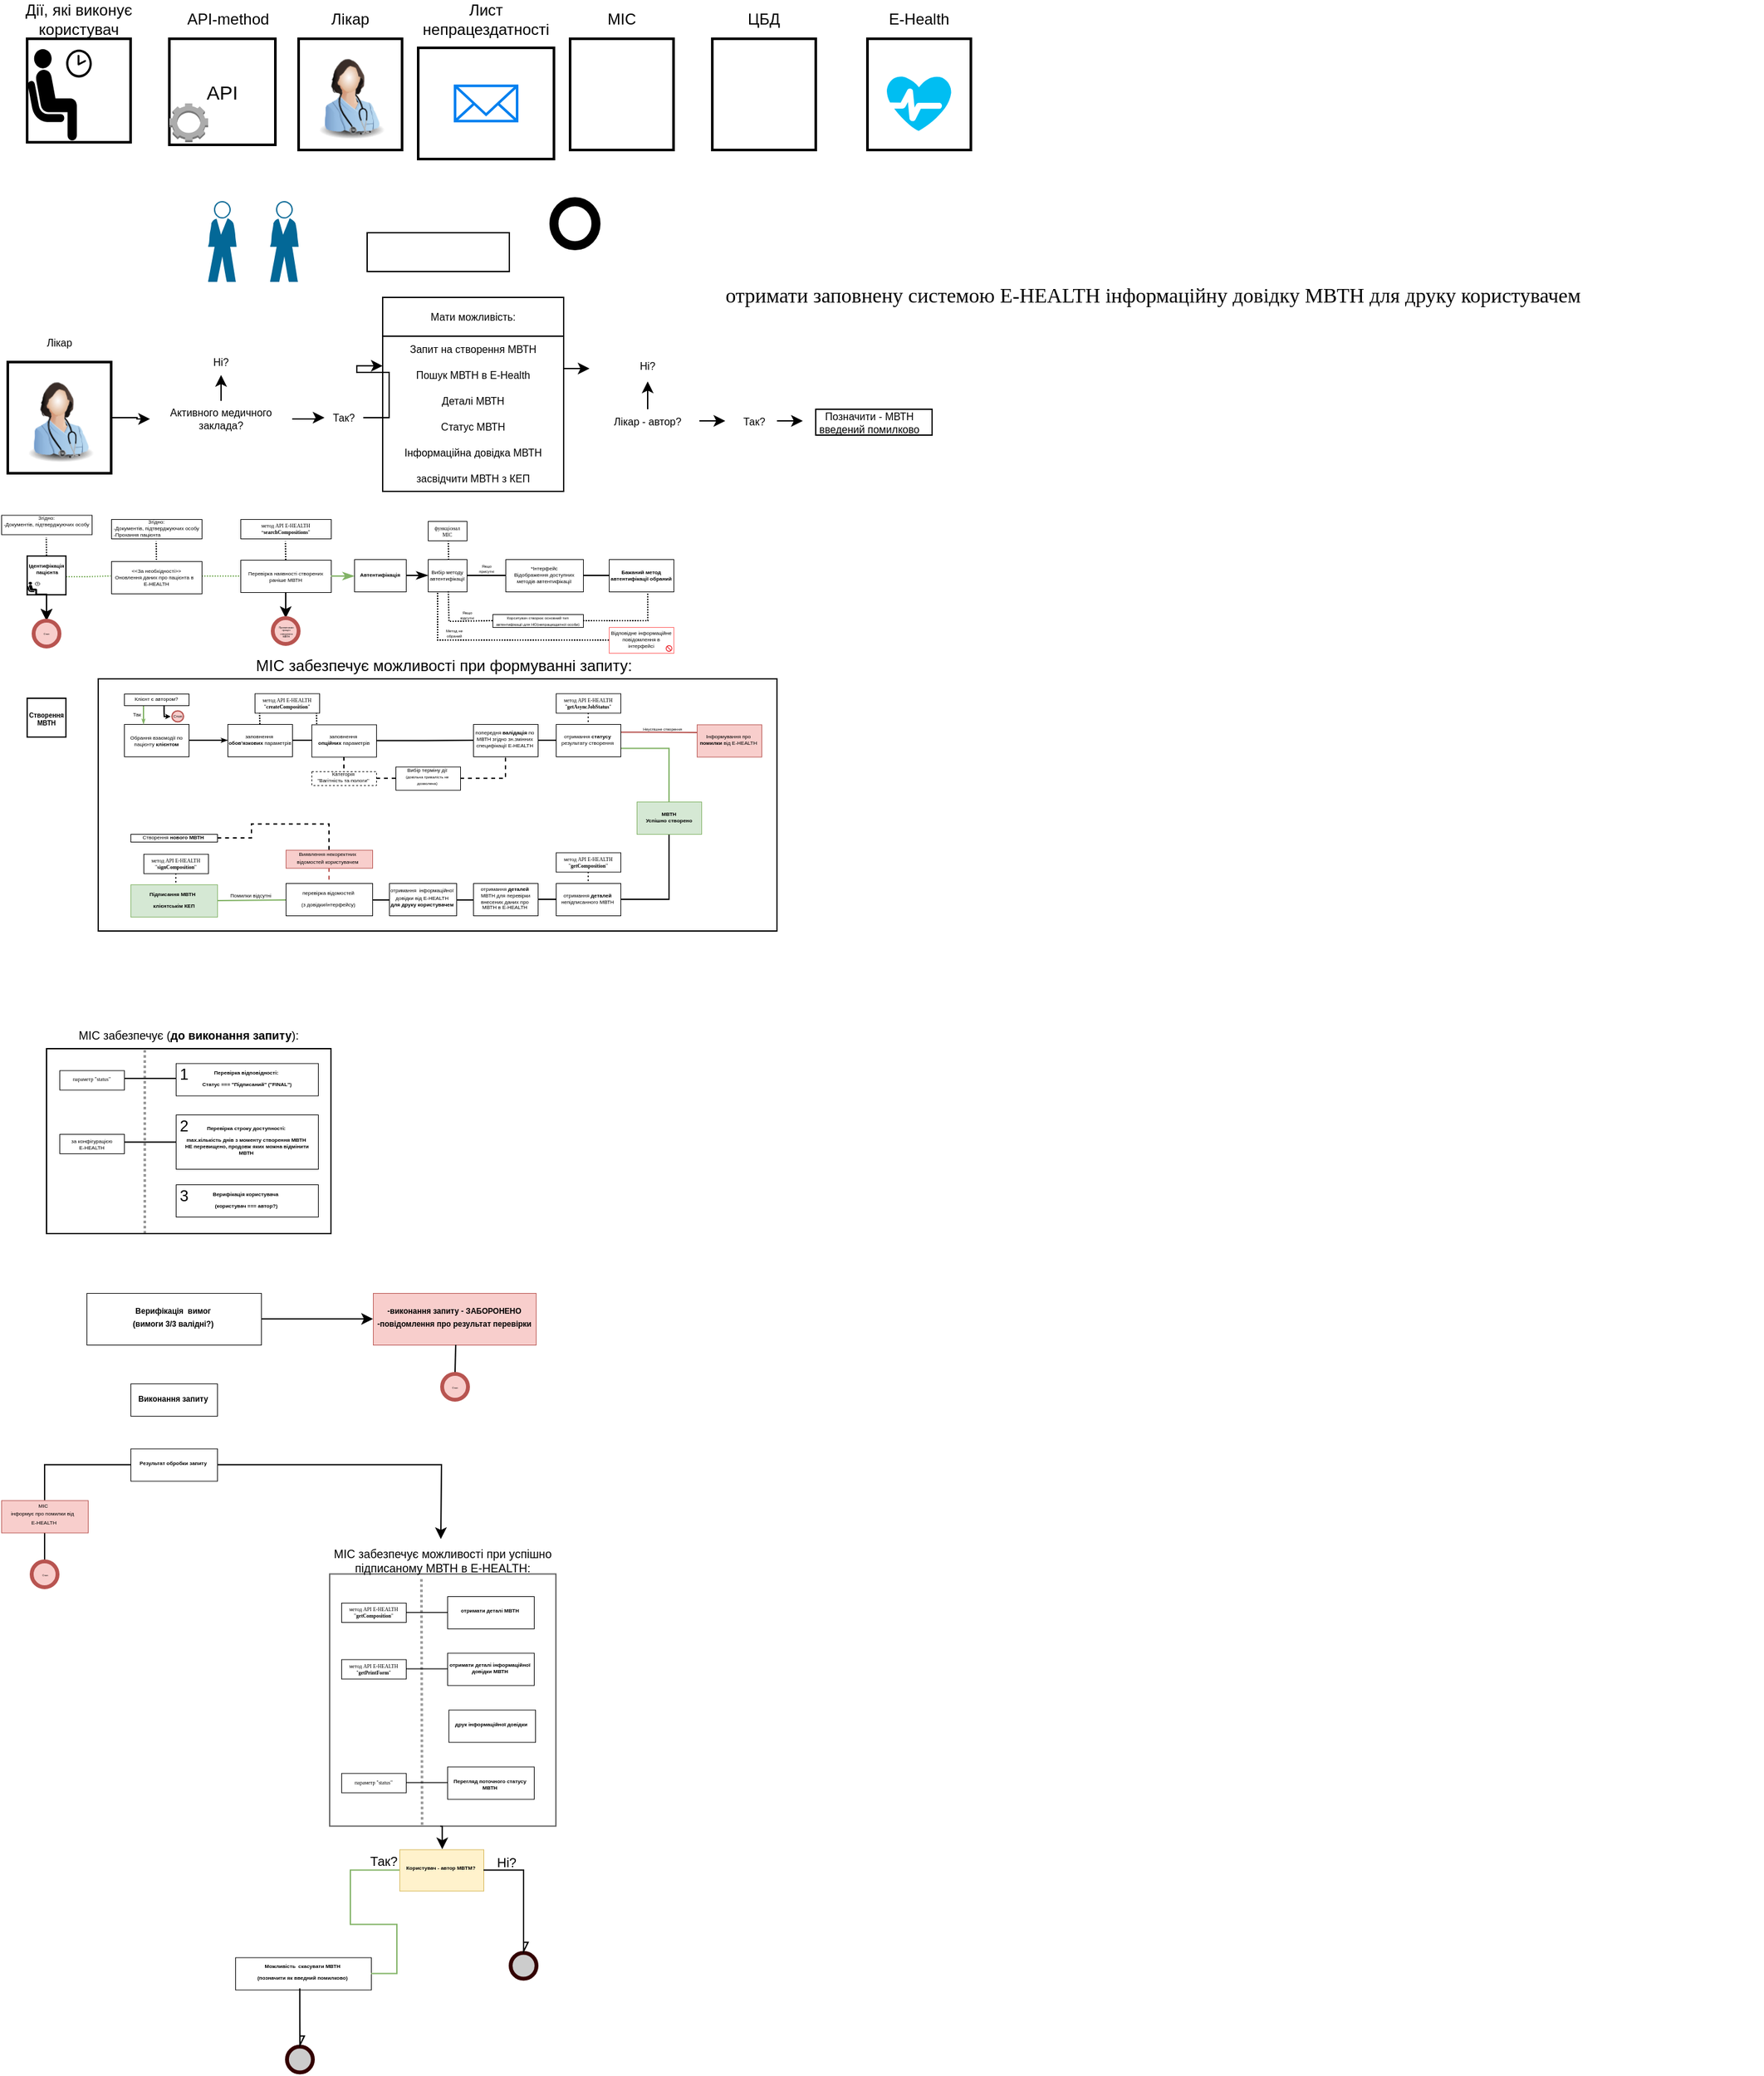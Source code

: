 <mxfile version="23.1.5" type="github">
  <diagram name="Страница — 1" id="Yzd6xxbswRAlrRU4eSdG">
    <mxGraphModel dx="819" dy="1615" grid="1" gridSize="10" guides="1" tooltips="1" connect="1" arrows="1" fold="1" page="1" pageScale="1" pageWidth="827" pageHeight="1169" math="0" shadow="0">
      <root>
        <mxCell id="0" />
        <mxCell id="1" parent="0" />
        <mxCell id="B_3r5BiEb7k1XSMj32hH-10" value="API-method" style="text;html=1;align=center;verticalAlign=middle;resizable=0;points=[];autosize=1;strokeColor=none;fillColor=none;" vertex="1" parent="1">
          <mxGeometry x="150" y="-1160" width="90" height="30" as="geometry" />
        </mxCell>
        <mxCell id="B_3r5BiEb7k1XSMj32hH-11" value="" style="shape=mxgraph.cisco.people.standing_man;html=1;pointerEvents=1;dashed=0;fillColor=#036897;strokeColor=#ffffff;strokeWidth=2;verticalLabelPosition=bottom;verticalAlign=top;align=center;outlineConnect=0;" vertex="1" parent="1">
          <mxGeometry x="180" y="-1004" width="22" height="62" as="geometry" />
        </mxCell>
        <mxCell id="B_3r5BiEb7k1XSMj32hH-13" value="" style="whiteSpace=wrap;html=1;aspect=fixed;strokeWidth=2;" vertex="1" parent="1">
          <mxGeometry x="40" y="-1130" width="80" height="80" as="geometry" />
        </mxCell>
        <mxCell id="B_3r5BiEb7k1XSMj32hH-15" value="" style="shape=mxgraph.signs.people.waiting_room_1;html=1;pointerEvents=1;fillColor=#000000;strokeColor=none;verticalLabelPosition=bottom;verticalAlign=top;align=center;" vertex="1" parent="1">
          <mxGeometry x="40" y="-1122" width="50" height="72" as="geometry" />
        </mxCell>
        <mxCell id="B_3r5BiEb7k1XSMj32hH-20" value="Дії, які виконує користувач" style="text;html=1;align=center;verticalAlign=middle;whiteSpace=wrap;rounded=0;" vertex="1" parent="1">
          <mxGeometry x="30" y="-1160" width="100" height="30" as="geometry" />
        </mxCell>
        <mxCell id="B_3r5BiEb7k1XSMj32hH-21" value="API" style="whiteSpace=wrap;html=1;aspect=fixed;strokeWidth=2;fontSize=15;" vertex="1" parent="1">
          <mxGeometry x="150" y="-1130" width="82" height="82" as="geometry" />
        </mxCell>
        <mxCell id="B_3r5BiEb7k1XSMj32hH-22" value="" style="outlineConnect=0;dashed=0;verticalLabelPosition=bottom;verticalAlign=top;align=center;html=1;shape=mxgraph.aws3.human_intelligence_tasks_hit;fillColor=#ACACAC;gradientColor=none;" vertex="1" parent="1">
          <mxGeometry x="150" y="-1080" width="30" height="30" as="geometry" />
        </mxCell>
        <mxCell id="B_3r5BiEb7k1XSMj32hH-23" value="" style="rounded=0;whiteSpace=wrap;html=1;strokeWidth=2;" vertex="1" parent="1">
          <mxGeometry x="250" y="-1130" width="80" height="86" as="geometry" />
        </mxCell>
        <mxCell id="B_3r5BiEb7k1XSMj32hH-24" value="Лікар" style="text;html=1;align=center;verticalAlign=middle;whiteSpace=wrap;rounded=0;" vertex="1" parent="1">
          <mxGeometry x="260" y="-1160" width="60" height="30" as="geometry" />
        </mxCell>
        <mxCell id="B_3r5BiEb7k1XSMj32hH-25" value="" style="shape=mxgraph.cisco.people.standing_man;html=1;pointerEvents=1;dashed=0;fillColor=#036897;strokeColor=#ffffff;strokeWidth=2;verticalLabelPosition=bottom;verticalAlign=top;align=center;outlineConnect=0;" vertex="1" parent="1">
          <mxGeometry x="228" y="-1004" width="22" height="62" as="geometry" />
        </mxCell>
        <mxCell id="B_3r5BiEb7k1XSMj32hH-26" value="" style="image;html=1;image=img/lib/clip_art/people/Nurse_Woman_128x128.png" vertex="1" parent="1">
          <mxGeometry x="255" y="-1123" width="70" height="72" as="geometry" />
        </mxCell>
        <mxCell id="B_3r5BiEb7k1XSMj32hH-28" value="" style="rounded=0;whiteSpace=wrap;html=1;strokeWidth=2;" vertex="1" parent="1">
          <mxGeometry x="342.5" y="-1123" width="105" height="86" as="geometry" />
        </mxCell>
        <mxCell id="B_3r5BiEb7k1XSMj32hH-29" value="Лист непрацездатності" style="text;html=1;align=center;verticalAlign=middle;whiteSpace=wrap;rounded=0;" vertex="1" parent="1">
          <mxGeometry x="350" y="-1160" width="90" height="30" as="geometry" />
        </mxCell>
        <mxCell id="B_3r5BiEb7k1XSMj32hH-31" value="" style="rounded=0;whiteSpace=wrap;html=1;strokeWidth=2;" vertex="1" parent="1">
          <mxGeometry x="460" y="-1130" width="80" height="86" as="geometry" />
        </mxCell>
        <mxCell id="B_3r5BiEb7k1XSMj32hH-32" value="МІС" style="text;html=1;align=center;verticalAlign=middle;whiteSpace=wrap;rounded=0;" vertex="1" parent="1">
          <mxGeometry x="470" y="-1160" width="60" height="30" as="geometry" />
        </mxCell>
        <mxCell id="B_3r5BiEb7k1XSMj32hH-34" value="" style="rounded=0;whiteSpace=wrap;html=1;strokeWidth=2;" vertex="1" parent="1">
          <mxGeometry x="570" y="-1130" width="80" height="86" as="geometry" />
        </mxCell>
        <mxCell id="B_3r5BiEb7k1XSMj32hH-35" value="ЦБД" style="text;html=1;align=center;verticalAlign=middle;whiteSpace=wrap;rounded=0;" vertex="1" parent="1">
          <mxGeometry x="580" y="-1160" width="60" height="30" as="geometry" />
        </mxCell>
        <mxCell id="B_3r5BiEb7k1XSMj32hH-37" value="" style="rounded=0;whiteSpace=wrap;html=1;strokeWidth=2;" vertex="1" parent="1">
          <mxGeometry x="690" y="-1130" width="80" height="86" as="geometry" />
        </mxCell>
        <mxCell id="B_3r5BiEb7k1XSMj32hH-38" value="E-Health" style="text;html=1;align=center;verticalAlign=middle;whiteSpace=wrap;rounded=0;" vertex="1" parent="1">
          <mxGeometry x="700" y="-1160" width="60" height="30" as="geometry" />
        </mxCell>
        <mxCell id="B_3r5BiEb7k1XSMj32hH-40" value="" style="verticalLabelPosition=bottom;html=1;verticalAlign=top;align=center;strokeColor=none;fillColor=#00BEF2;shape=mxgraph.azure.health_monitoring;" vertex="1" parent="1">
          <mxGeometry x="705" y="-1101.25" width="50" height="42.5" as="geometry" />
        </mxCell>
        <mxCell id="B_3r5BiEb7k1XSMj32hH-41" value="" style="shape=image;html=1;verticalAlign=top;verticalLabelPosition=bottom;labelBackgroundColor=#ffffff;imageAspect=0;aspect=fixed;image=https://cdn2.iconfinder.com/data/icons/whcompare-isometric-web-hosting-servers/50/database-128.png" vertex="1" parent="1">
          <mxGeometry x="575" y="-1120" width="70" height="70" as="geometry" />
        </mxCell>
        <mxCell id="B_3r5BiEb7k1XSMj32hH-42" value="" style="shape=image;html=1;verticalAlign=top;verticalLabelPosition=bottom;labelBackgroundColor=#ffffff;imageAspect=0;aspect=fixed;image=https://cdn1.iconfinder.com/data/icons/medic/128/Medical_Icon-12-128.png" vertex="1" parent="1">
          <mxGeometry x="468" y="-1118" width="64" height="64" as="geometry" />
        </mxCell>
        <mxCell id="B_3r5BiEb7k1XSMj32hH-43" value="" style="html=1;verticalLabelPosition=bottom;align=center;labelBackgroundColor=#ffffff;verticalAlign=top;strokeWidth=2;strokeColor=#0080F0;shadow=0;dashed=0;shape=mxgraph.ios7.icons.mail;" vertex="1" parent="1">
          <mxGeometry x="371" y="-1093.62" width="48" height="27.25" as="geometry" />
        </mxCell>
        <mxCell id="B_3r5BiEb7k1XSMj32hH-74" style="edgeStyle=orthogonalEdgeStyle;rounded=0;orthogonalLoop=1;jettySize=auto;html=1;exitX=1;exitY=0.5;exitDx=0;exitDy=0;fontSize=8;" edge="1" parent="1" source="B_3r5BiEb7k1XSMj32hH-44" target="B_3r5BiEb7k1XSMj32hH-70">
          <mxGeometry relative="1" as="geometry" />
        </mxCell>
        <mxCell id="B_3r5BiEb7k1XSMj32hH-44" value="" style="rounded=0;whiteSpace=wrap;html=1;strokeWidth=2;fontSize=8;" vertex="1" parent="1">
          <mxGeometry x="25" y="-880" width="80" height="86" as="geometry" />
        </mxCell>
        <mxCell id="B_3r5BiEb7k1XSMj32hH-45" value="Лікар" style="text;html=1;align=center;verticalAlign=middle;whiteSpace=wrap;rounded=0;fontSize=8;" vertex="1" parent="1">
          <mxGeometry x="35" y="-910" width="60" height="30" as="geometry" />
        </mxCell>
        <mxCell id="B_3r5BiEb7k1XSMj32hH-46" value="" style="image;html=1;image=img/lib/clip_art/people/Nurse_Woman_128x128.png;fontSize=8;" vertex="1" parent="1">
          <mxGeometry x="30" y="-873" width="70" height="72" as="geometry" />
        </mxCell>
        <mxCell id="B_3r5BiEb7k1XSMj32hH-47" value="" style="rounded=0;whiteSpace=wrap;html=1;" vertex="1" parent="1">
          <mxGeometry x="303" y="-980" width="110" height="30" as="geometry" />
        </mxCell>
        <mxCell id="B_3r5BiEb7k1XSMj32hH-48" value="&#xa;&lt;b id=&quot;docs-internal-guid-f334110e-7fff-0cb6-ec30-127490c3843a&quot; style=&quot;font-weight:normal;&quot;&gt;&lt;span style=&quot;font-size: 12pt; font-family: Cambria, serif; color: rgb(0, 0, 0); background-color: transparent; font-weight: 400; font-style: normal; font-variant: normal; text-decoration: none; vertical-align: baseline;&quot;&gt;отримати заповнену системою E-HEALTH інформаційну довідку МВТН для друку користувачем&lt;/span&gt;&lt;/b&gt;&#xa;&#xa;" style="text;html=1;align=center;verticalAlign=middle;whiteSpace=wrap;rounded=0;" vertex="1" parent="1">
          <mxGeometry x="440" y="-970" width="942" height="90" as="geometry" />
        </mxCell>
        <mxCell id="B_3r5BiEb7k1XSMj32hH-61" value="" style="rounded=0;whiteSpace=wrap;html=1;fontSize=8;" vertex="1" parent="1">
          <mxGeometry x="650" y="-843.5" width="90" height="20" as="geometry" />
        </mxCell>
        <mxCell id="B_3r5BiEb7k1XSMj32hH-62" value="Позначити - МВТН введений помилково&lt;br style=&quot;font-size: 8px;&quot;&gt;&amp;nbsp;" style="text;html=1;align=center;verticalAlign=middle;whiteSpace=wrap;rounded=0;fontSize=8;" vertex="1" parent="1">
          <mxGeometry x="645" y="-838.5" width="93" height="20" as="geometry" />
        </mxCell>
        <mxCell id="B_3r5BiEb7k1XSMj32hH-83" style="edgeStyle=orthogonalEdgeStyle;rounded=0;orthogonalLoop=1;jettySize=auto;html=1;exitX=0.5;exitY=0;exitDx=0;exitDy=0;entryX=0.5;entryY=1;entryDx=0;entryDy=0;fontSize=8;" edge="1" parent="1" source="B_3r5BiEb7k1XSMj32hH-67" target="B_3r5BiEb7k1XSMj32hH-69">
          <mxGeometry relative="1" as="geometry" />
        </mxCell>
        <mxCell id="B_3r5BiEb7k1XSMj32hH-86" style="edgeStyle=orthogonalEdgeStyle;rounded=0;orthogonalLoop=1;jettySize=auto;html=1;exitX=1;exitY=0.5;exitDx=0;exitDy=0;fontSize=8;" edge="1" parent="1" source="B_3r5BiEb7k1XSMj32hH-67">
          <mxGeometry relative="1" as="geometry">
            <mxPoint x="580" y="-834.5" as="targetPoint" />
          </mxGeometry>
        </mxCell>
        <mxCell id="B_3r5BiEb7k1XSMj32hH-67" value="Лікар - автор?" style="text;html=1;align=center;verticalAlign=middle;whiteSpace=wrap;rounded=0;fontSize=8;" vertex="1" parent="1">
          <mxGeometry x="480" y="-843.5" width="80" height="18" as="geometry" />
        </mxCell>
        <mxCell id="B_3r5BiEb7k1XSMj32hH-87" style="edgeStyle=orthogonalEdgeStyle;rounded=0;orthogonalLoop=1;jettySize=auto;html=1;exitX=1;exitY=0.5;exitDx=0;exitDy=0;fontSize=8;" edge="1" parent="1" source="B_3r5BiEb7k1XSMj32hH-68">
          <mxGeometry relative="1" as="geometry">
            <mxPoint x="640" y="-834.5" as="targetPoint" />
          </mxGeometry>
        </mxCell>
        <mxCell id="B_3r5BiEb7k1XSMj32hH-68" value="Так?" style="text;html=1;align=center;verticalAlign=middle;whiteSpace=wrap;rounded=0;fontSize=8;" vertex="1" parent="1">
          <mxGeometry x="585" y="-845.5" width="35" height="22" as="geometry" />
        </mxCell>
        <mxCell id="B_3r5BiEb7k1XSMj32hH-69" value="Ні?" style="text;html=1;align=center;verticalAlign=middle;whiteSpace=wrap;rounded=0;fontSize=8;" vertex="1" parent="1">
          <mxGeometry x="490" y="-890" width="60" height="25" as="geometry" />
        </mxCell>
        <mxCell id="B_3r5BiEb7k1XSMj32hH-75" style="edgeStyle=orthogonalEdgeStyle;rounded=0;orthogonalLoop=1;jettySize=auto;html=1;exitX=0.5;exitY=0;exitDx=0;exitDy=0;entryX=0.5;entryY=1;entryDx=0;entryDy=0;fontSize=8;" edge="1" parent="1" source="B_3r5BiEb7k1XSMj32hH-70" target="B_3r5BiEb7k1XSMj32hH-72">
          <mxGeometry relative="1" as="geometry" />
        </mxCell>
        <mxCell id="B_3r5BiEb7k1XSMj32hH-76" style="edgeStyle=orthogonalEdgeStyle;rounded=0;orthogonalLoop=1;jettySize=auto;html=1;exitX=1;exitY=0.5;exitDx=0;exitDy=0;fontSize=8;" edge="1" parent="1" source="B_3r5BiEb7k1XSMj32hH-70" target="B_3r5BiEb7k1XSMj32hH-71">
          <mxGeometry relative="1" as="geometry" />
        </mxCell>
        <mxCell id="B_3r5BiEb7k1XSMj32hH-70" value="Активного медичного заклада?" style="text;html=1;align=center;verticalAlign=middle;whiteSpace=wrap;rounded=0;fontSize=8;" vertex="1" parent="1">
          <mxGeometry x="135" y="-850" width="110" height="28" as="geometry" />
        </mxCell>
        <mxCell id="B_3r5BiEb7k1XSMj32hH-71" value="Так?" style="text;html=1;align=center;verticalAlign=middle;whiteSpace=wrap;rounded=0;fontSize=8;" vertex="1" parent="1">
          <mxGeometry x="270" y="-852" width="30" height="30" as="geometry" />
        </mxCell>
        <mxCell id="B_3r5BiEb7k1XSMj32hH-72" value="Ні?" style="text;html=1;align=center;verticalAlign=middle;whiteSpace=wrap;rounded=0;fontSize=8;" vertex="1" parent="1">
          <mxGeometry x="170" y="-890" width="40" height="20" as="geometry" />
        </mxCell>
        <mxCell id="B_3r5BiEb7k1XSMj32hH-78" value="&lt;font style=&quot;font-size: 8px;&quot;&gt;Мати можливість:&lt;/font&gt;" style="swimlane;fontStyle=0;childLayout=stackLayout;horizontal=1;startSize=30;horizontalStack=0;resizeParent=1;resizeParentMax=0;resizeLast=0;collapsible=1;marginBottom=0;whiteSpace=wrap;html=1;fontSize=8;" vertex="1" parent="1">
          <mxGeometry x="315" y="-930" width="140" height="150" as="geometry" />
        </mxCell>
        <mxCell id="B_3r5BiEb7k1XSMj32hH-50" value="Запит на створення МВТН" style="text;html=1;align=center;verticalAlign=middle;whiteSpace=wrap;rounded=0;fontSize=8;" vertex="1" parent="B_3r5BiEb7k1XSMj32hH-78">
          <mxGeometry y="30" width="140" height="20" as="geometry" />
        </mxCell>
        <mxCell id="B_3r5BiEb7k1XSMj32hH-54" value="Пошук МВТН в E-Health" style="text;html=1;align=center;verticalAlign=middle;whiteSpace=wrap;rounded=0;fontSize=8;" vertex="1" parent="B_3r5BiEb7k1XSMj32hH-78">
          <mxGeometry y="50" width="140" height="20" as="geometry" />
        </mxCell>
        <mxCell id="B_3r5BiEb7k1XSMj32hH-56" value="Деталі МВТН" style="text;html=1;align=center;verticalAlign=middle;whiteSpace=wrap;rounded=0;fontSize=8;" vertex="1" parent="B_3r5BiEb7k1XSMj32hH-78">
          <mxGeometry y="70" width="140" height="20" as="geometry" />
        </mxCell>
        <mxCell id="B_3r5BiEb7k1XSMj32hH-60" value="Статус МВТН" style="text;html=1;align=center;verticalAlign=middle;whiteSpace=wrap;rounded=0;fontSize=8;" vertex="1" parent="B_3r5BiEb7k1XSMj32hH-78">
          <mxGeometry y="90" width="140" height="20" as="geometry" />
        </mxCell>
        <mxCell id="B_3r5BiEb7k1XSMj32hH-58" value="Інформаційна довідка МВТН" style="text;html=1;align=center;verticalAlign=middle;whiteSpace=wrap;rounded=0;fontSize=8;" vertex="1" parent="B_3r5BiEb7k1XSMj32hH-78">
          <mxGeometry y="110" width="140" height="20" as="geometry" />
        </mxCell>
        <mxCell id="B_3r5BiEb7k1XSMj32hH-52" value="засвідчити МВТН з КЕП" style="text;html=1;align=center;verticalAlign=middle;whiteSpace=wrap;rounded=0;fontSize=8;" vertex="1" parent="B_3r5BiEb7k1XSMj32hH-78">
          <mxGeometry y="130" width="140" height="20" as="geometry" />
        </mxCell>
        <mxCell id="B_3r5BiEb7k1XSMj32hH-89" style="edgeStyle=orthogonalEdgeStyle;rounded=0;orthogonalLoop=1;jettySize=auto;html=1;exitX=1;exitY=0.25;exitDx=0;exitDy=0;entryX=0;entryY=0.5;entryDx=0;entryDy=0;fontSize=8;" edge="1" parent="1" source="B_3r5BiEb7k1XSMj32hH-54">
          <mxGeometry relative="1" as="geometry">
            <mxPoint x="475.0" y="-874.5" as="targetPoint" />
          </mxGeometry>
        </mxCell>
        <mxCell id="B_3r5BiEb7k1XSMj32hH-90" style="edgeStyle=orthogonalEdgeStyle;rounded=0;orthogonalLoop=1;jettySize=auto;html=1;exitX=1;exitY=0.5;exitDx=0;exitDy=0;entryX=0;entryY=0.147;entryDx=0;entryDy=0;entryPerimeter=0;fontSize=8;" edge="1" parent="1" source="B_3r5BiEb7k1XSMj32hH-71" target="B_3r5BiEb7k1XSMj32hH-54">
          <mxGeometry relative="1" as="geometry" />
        </mxCell>
        <mxCell id="B_3r5BiEb7k1XSMj32hH-91" value="" style="ellipse;whiteSpace=wrap;html=1;fontSize=16;strokeWidth=7;" vertex="1" parent="1">
          <mxGeometry x="447.5" y="-1004" width="32.5" height="34" as="geometry" />
        </mxCell>
        <mxCell id="B_3r5BiEb7k1XSMj32hH-96" style="edgeStyle=orthogonalEdgeStyle;rounded=0;orthogonalLoop=1;jettySize=auto;html=1;exitX=1;exitY=0.5;exitDx=0;exitDy=0;fillColor=#d5e8d4;strokeColor=#82b366;curved=0;dashed=1;dashPattern=1 1;entryX=-0.005;entryY=0.416;entryDx=0;entryDy=0;entryPerimeter=0;endArrow=none;endFill=0;" edge="1" parent="1">
          <mxGeometry relative="1" as="geometry">
            <mxPoint x="104.65" y="-714.6" as="targetPoint" />
            <mxPoint x="70" y="-714" as="sourcePoint" />
            <Array as="points">
              <mxPoint x="87" y="-714" />
            </Array>
          </mxGeometry>
        </mxCell>
        <mxCell id="B_3r5BiEb7k1XSMj32hH-93" value="" style="whiteSpace=wrap;html=1;aspect=fixed;strokeWidth=1;" vertex="1" parent="1">
          <mxGeometry x="40" y="-730" width="30" height="30" as="geometry" />
        </mxCell>
        <mxCell id="B_3r5BiEb7k1XSMj32hH-106" style="edgeStyle=orthogonalEdgeStyle;rounded=0;orthogonalLoop=1;jettySize=auto;html=1;exitX=0.695;exitY=0.98;exitDx=0;exitDy=0;exitPerimeter=0;entryX=0.5;entryY=0;entryDx=0;entryDy=0;" edge="1" parent="1" source="B_3r5BiEb7k1XSMj32hH-94" target="B_3r5BiEb7k1XSMj32hH-105">
          <mxGeometry relative="1" as="geometry" />
        </mxCell>
        <mxCell id="B_3r5BiEb7k1XSMj32hH-112" style="edgeStyle=orthogonalEdgeStyle;rounded=0;orthogonalLoop=1;jettySize=auto;html=1;exitX=0.695;exitY=0.98;exitDx=0;exitDy=0;exitPerimeter=0;entryX=0.5;entryY=0;entryDx=0;entryDy=0;" edge="1" parent="1" source="B_3r5BiEb7k1XSMj32hH-94" target="B_3r5BiEb7k1XSMj32hH-105">
          <mxGeometry relative="1" as="geometry" />
        </mxCell>
        <mxCell id="B_3r5BiEb7k1XSMj32hH-94" value="" style="shape=mxgraph.signs.people.waiting_room_1;html=1;pointerEvents=1;fillColor=#000000;strokeColor=none;verticalLabelPosition=bottom;verticalAlign=top;align=center;" vertex="1" parent="1">
          <mxGeometry x="40" y="-710" width="10" height="10" as="geometry" />
        </mxCell>
        <mxCell id="B_3r5BiEb7k1XSMj32hH-95" value="Ідентифікація&amp;nbsp;&lt;br style=&quot;font-size: 4px;&quot;&gt;пацієнта" style="text;html=1;align=center;verticalAlign=middle;whiteSpace=wrap;rounded=0;fontSize=4;fontStyle=1" vertex="1" parent="1">
          <mxGeometry x="47.5" y="-722" width="15" height="4" as="geometry" />
        </mxCell>
        <mxCell id="B_3r5BiEb7k1XSMj32hH-107" style="edgeStyle=orthogonalEdgeStyle;rounded=0;orthogonalLoop=1;jettySize=auto;html=1;exitX=1;exitY=0.5;exitDx=0;exitDy=0;fillColor=#d5e8d4;strokeColor=#82b366;dashed=1;dashPattern=1 1;endArrow=none;endFill=0;" edge="1" parent="1">
          <mxGeometry relative="1" as="geometry">
            <mxPoint x="205.0" y="-713.617" as="targetPoint" />
            <mxPoint x="175" y="-714.5" as="sourcePoint" />
          </mxGeometry>
        </mxCell>
        <mxCell id="B_3r5BiEb7k1XSMj32hH-97" value="&lt;font style=&quot;font-size: 4px;&quot;&gt;&amp;lt;&amp;lt;За необхідності&amp;gt;&amp;gt; &lt;br&gt;Оновлення даних про пацієнта в&amp;nbsp; &amp;nbsp; E-HEALTH&lt;/font&gt;" style="rounded=0;whiteSpace=wrap;html=1;strokeWidth=0.5;fontSize=4;" vertex="1" parent="1">
          <mxGeometry x="105" y="-726" width="70" height="25" as="geometry" />
        </mxCell>
        <mxCell id="B_3r5BiEb7k1XSMj32hH-99" value="&lt;font style=&quot;font-size: 4px;&quot;&gt;Згідно: &lt;br&gt;-Документів, підтверджуючих особу&lt;br&gt;&lt;br&gt;&lt;/font&gt;" style="rounded=0;whiteSpace=wrap;html=1;fontSize=4;strokeWidth=0.5;" vertex="1" parent="1">
          <mxGeometry x="20" y="-761.75" width="70" height="15" as="geometry" />
        </mxCell>
        <mxCell id="B_3r5BiEb7k1XSMj32hH-102" value="" style="shape=image;html=1;verticalAlign=top;verticalLabelPosition=bottom;labelBackgroundColor=#ffffff;imageAspect=0;aspect=fixed;image=https://cdn0.iconfinder.com/data/icons/google-material-design-3-0/48/ic_info_outline_48px-128.png" vertex="1" parent="1">
          <mxGeometry x="85" y="-751.75" width="5" height="5" as="geometry" />
        </mxCell>
        <mxCell id="B_3r5BiEb7k1XSMj32hH-104" style="edgeStyle=orthogonalEdgeStyle;rounded=0;orthogonalLoop=1;jettySize=auto;html=1;exitX=0.5;exitY=0;exitDx=0;exitDy=0;entryX=0.497;entryY=1.218;entryDx=0;entryDy=0;entryPerimeter=0;strokeWidth=1;endArrow=none;endFill=0;dashed=1;dashPattern=1 1;" edge="1" parent="1">
          <mxGeometry relative="1" as="geometry">
            <mxPoint x="55" y="-730.25" as="sourcePoint" />
            <mxPoint x="54.79" y="-744.48" as="targetPoint" />
          </mxGeometry>
        </mxCell>
        <mxCell id="B_3r5BiEb7k1XSMj32hH-105" value="" style="ellipse;whiteSpace=wrap;html=1;fontSize=16;strokeWidth=3;fillColor=#f8cecc;strokeColor=#b85450;" vertex="1" parent="1">
          <mxGeometry x="45" y="-680" width="20" height="20" as="geometry" />
        </mxCell>
        <mxCell id="B_3r5BiEb7k1XSMj32hH-121" style="edgeStyle=orthogonalEdgeStyle;rounded=0;orthogonalLoop=1;jettySize=auto;html=1;exitX=0.5;exitY=1;exitDx=0;exitDy=0;entryX=0.5;entryY=0;entryDx=0;entryDy=0;" edge="1" parent="1" source="B_3r5BiEb7k1XSMj32hH-111" target="B_3r5BiEb7k1XSMj32hH-120">
          <mxGeometry relative="1" as="geometry" />
        </mxCell>
        <mxCell id="B_3r5BiEb7k1XSMj32hH-111" value="Перевірка наявності створених раніше МВТН" style="rounded=0;whiteSpace=wrap;html=1;strokeWidth=0.5;fontSize=4;" vertex="1" parent="1">
          <mxGeometry x="205" y="-727" width="70" height="25" as="geometry" />
        </mxCell>
        <mxCell id="B_3r5BiEb7k1XSMj32hH-114" value="&lt;span style=&quot;font-family: Cambria, serif; background-color: transparent; font-variant-numeric: normal; font-variant-east-asian: normal; font-variant-alternates: normal; font-variant-position: normal; vertical-align: baseline; font-size: 4px;&quot;&gt;метод API E-HEALTH “&lt;b&gt;searchCompositions&lt;/b&gt;&quot;&lt;/span&gt;&lt;span style=&quot;font-size: 4px;&quot; id=&quot;docs-internal-guid-ad634652-7fff-c062-2280-e0095464c3ed&quot;&gt;&lt;/span&gt;" style="rounded=0;whiteSpace=wrap;html=1;fontSize=4;strokeWidth=0.5;" vertex="1" parent="1">
          <mxGeometry x="205" y="-758.5" width="70" height="15" as="geometry" />
        </mxCell>
        <mxCell id="B_3r5BiEb7k1XSMj32hH-116" value="" style="shape=image;html=1;verticalAlign=top;verticalLabelPosition=bottom;labelBackgroundColor=#ffffff;imageAspect=0;aspect=fixed;image=https://cdn0.iconfinder.com/data/icons/google-material-design-3-0/48/ic_info_outline_48px-128.png" vertex="1" parent="1">
          <mxGeometry x="270" y="-748.5" width="5" height="5" as="geometry" />
        </mxCell>
        <mxCell id="B_3r5BiEb7k1XSMj32hH-117" style="edgeStyle=orthogonalEdgeStyle;rounded=0;orthogonalLoop=1;jettySize=auto;html=1;exitX=1;exitY=0.5;exitDx=0;exitDy=0;fillColor=#d5e8d4;strokeColor=#82b366;endArrow=classicThin;endFill=1;entryX=0;entryY=0.5;entryDx=0;entryDy=0;" edge="1" parent="1" target="B_3r5BiEb7k1XSMj32hH-123">
          <mxGeometry relative="1" as="geometry">
            <mxPoint x="305.0" y="-713.617" as="targetPoint" />
            <mxPoint x="275" y="-714.5" as="sourcePoint" />
          </mxGeometry>
        </mxCell>
        <mxCell id="B_3r5BiEb7k1XSMj32hH-120" value="" style="ellipse;whiteSpace=wrap;html=1;fontSize=16;strokeWidth=3;fillColor=#f8cecc;strokeColor=#b85450;" vertex="1" parent="1">
          <mxGeometry x="230" y="-682" width="20" height="20" as="geometry" />
        </mxCell>
        <mxCell id="B_3r5BiEb7k1XSMj32hH-122" value="&lt;font style=&quot;font-size: 2px;&quot;&gt;Припиняємо процес створення&lt;br&gt;МВТН&lt;br&gt;&lt;/font&gt;" style="text;html=1;align=center;verticalAlign=middle;whiteSpace=wrap;rounded=0;fontSize=2;" vertex="1" parent="1">
          <mxGeometry x="236.5" y="-683" width="6.5" height="22" as="geometry" />
        </mxCell>
        <mxCell id="B_3r5BiEb7k1XSMj32hH-124" style="edgeStyle=orthogonalEdgeStyle;rounded=0;orthogonalLoop=1;jettySize=auto;html=1;exitX=1;exitY=0.5;exitDx=0;exitDy=0;endArrow=classicThin;endFill=1;" edge="1" parent="1" source="B_3r5BiEb7k1XSMj32hH-123">
          <mxGeometry relative="1" as="geometry">
            <mxPoint x="350" y="-714.889" as="targetPoint" />
          </mxGeometry>
        </mxCell>
        <mxCell id="B_3r5BiEb7k1XSMj32hH-123" value="&lt;font style=&quot;font-size: 4px;&quot;&gt;Автентифікація&lt;/font&gt;" style="rounded=0;whiteSpace=wrap;html=1;strokeWidth=0.5;fontSize=4;fontStyle=1" vertex="1" parent="1">
          <mxGeometry x="293" y="-727.5" width="40" height="25" as="geometry" />
        </mxCell>
        <mxCell id="B_3r5BiEb7k1XSMj32hH-125" value="Вибір методу автентифікації" style="rounded=0;whiteSpace=wrap;html=1;strokeWidth=0.5;fontSize=4;" vertex="1" parent="1">
          <mxGeometry x="350" y="-727.5" width="30" height="25" as="geometry" />
        </mxCell>
        <mxCell id="B_3r5BiEb7k1XSMj32hH-126" value="&lt;font face=&quot;Cambria, serif&quot;&gt;функціонал МІС&lt;/font&gt;" style="rounded=0;whiteSpace=wrap;html=1;fontSize=4;strokeWidth=0.5;" vertex="1" parent="1">
          <mxGeometry x="350" y="-757" width="30" height="15" as="geometry" />
        </mxCell>
        <mxCell id="B_3r5BiEb7k1XSMj32hH-128" value="" style="shape=image;html=1;verticalAlign=top;verticalLabelPosition=bottom;labelBackgroundColor=#ffffff;imageAspect=0;aspect=fixed;image=https://cdn0.iconfinder.com/data/icons/google-material-design-3-0/48/ic_info_outline_48px-128.png" vertex="1" parent="1">
          <mxGeometry x="375" y="-748" width="5" height="5" as="geometry" />
        </mxCell>
        <mxCell id="B_3r5BiEb7k1XSMj32hH-129" style="edgeStyle=orthogonalEdgeStyle;rounded=0;orthogonalLoop=1;jettySize=auto;html=1;exitX=0.5;exitY=0;exitDx=0;exitDy=0;entryX=0.497;entryY=1.218;entryDx=0;entryDy=0;entryPerimeter=0;strokeWidth=1;endArrow=none;endFill=0;dashed=1;dashPattern=1 1;" edge="1" parent="1">
          <mxGeometry relative="1" as="geometry">
            <mxPoint x="240" y="-727" as="sourcePoint" />
            <mxPoint x="239.79" y="-741.23" as="targetPoint" />
          </mxGeometry>
        </mxCell>
        <mxCell id="B_3r5BiEb7k1XSMj32hH-130" style="edgeStyle=orthogonalEdgeStyle;rounded=0;orthogonalLoop=1;jettySize=auto;html=1;exitX=0.5;exitY=0;exitDx=0;exitDy=0;entryX=0.497;entryY=1.218;entryDx=0;entryDy=0;entryPerimeter=0;strokeWidth=1;endArrow=none;endFill=0;dashed=1;dashPattern=1 1;" edge="1" parent="1">
          <mxGeometry relative="1" as="geometry">
            <mxPoint x="366" y="-727" as="sourcePoint" />
            <mxPoint x="365.79" y="-741.23" as="targetPoint" />
          </mxGeometry>
        </mxCell>
        <mxCell id="B_3r5BiEb7k1XSMj32hH-133" style="edgeStyle=orthogonalEdgeStyle;rounded=0;orthogonalLoop=1;jettySize=auto;html=1;entryX=0.497;entryY=1.218;entryDx=0;entryDy=0;entryPerimeter=0;strokeWidth=1;endArrow=none;endFill=0;dashed=1;dashPattern=1 1;" edge="1" parent="1">
          <mxGeometry relative="1" as="geometry">
            <mxPoint x="400" y="-680" as="sourcePoint" />
            <mxPoint x="365.79" y="-703.23" as="targetPoint" />
          </mxGeometry>
        </mxCell>
        <mxCell id="B_3r5BiEb7k1XSMj32hH-135" value="&lt;span style=&quot;font-size: 3px;&quot;&gt;Якщо відсутні&lt;/span&gt;" style="text;html=1;align=center;verticalAlign=middle;whiteSpace=wrap;rounded=0;fontSize=3;" vertex="1" parent="1">
          <mxGeometry x="371" y="-689" width="19" height="10" as="geometry" />
        </mxCell>
        <mxCell id="B_3r5BiEb7k1XSMj32hH-136" value="&lt;font style=&quot;font-size: 3px;&quot;&gt;Корситувач створює основний тип автентифікації для НО(непрацездатної особи)&lt;/font&gt;" style="rounded=0;whiteSpace=wrap;html=1;strokeWidth=0.5;fontSize=4;" vertex="1" parent="1">
          <mxGeometry x="400" y="-685" width="70" height="10" as="geometry" />
        </mxCell>
        <mxCell id="B_3r5BiEb7k1XSMj32hH-140" style="edgeStyle=orthogonalEdgeStyle;rounded=0;orthogonalLoop=1;jettySize=auto;html=1;exitX=1;exitY=0.5;exitDx=0;exitDy=0;strokeWidth=1;endArrow=none;endFill=0;" edge="1" parent="1" source="B_3r5BiEb7k1XSMj32hH-125">
          <mxGeometry relative="1" as="geometry">
            <mxPoint x="390" y="-717" as="sourcePoint" />
            <mxPoint x="410" y="-715" as="targetPoint" />
          </mxGeometry>
        </mxCell>
        <mxCell id="B_3r5BiEb7k1XSMj32hH-141" value="&lt;span style=&quot;font-size: 3px;&quot;&gt;Якщо присутні&lt;/span&gt;" style="text;html=1;align=center;verticalAlign=middle;whiteSpace=wrap;rounded=0;fontSize=3;" vertex="1" parent="1">
          <mxGeometry x="386" y="-725" width="19" height="10" as="geometry" />
        </mxCell>
        <mxCell id="B_3r5BiEb7k1XSMj32hH-146" style="edgeStyle=orthogonalEdgeStyle;rounded=0;orthogonalLoop=1;jettySize=auto;html=1;exitX=1;exitY=0.5;exitDx=0;exitDy=0;entryX=0;entryY=0.5;entryDx=0;entryDy=0;endArrow=none;endFill=0;" edge="1" parent="1" source="B_3r5BiEb7k1XSMj32hH-142" target="B_3r5BiEb7k1XSMj32hH-143">
          <mxGeometry relative="1" as="geometry" />
        </mxCell>
        <mxCell id="B_3r5BiEb7k1XSMj32hH-142" value="*Інтерфейс&lt;br&gt;Відображення доступних методів автентифікації" style="rounded=0;whiteSpace=wrap;html=1;strokeWidth=0.5;fontSize=4;" vertex="1" parent="1">
          <mxGeometry x="410" y="-727.5" width="60" height="25" as="geometry" />
        </mxCell>
        <mxCell id="B_3r5BiEb7k1XSMj32hH-143" value="&lt;b&gt;Бажаний метод автентифікації обраний&lt;/b&gt;" style="rounded=0;whiteSpace=wrap;html=1;strokeWidth=0.5;fontSize=4;" vertex="1" parent="1">
          <mxGeometry x="490" y="-727.5" width="50" height="25" as="geometry" />
        </mxCell>
        <mxCell id="B_3r5BiEb7k1XSMj32hH-147" style="edgeStyle=orthogonalEdgeStyle;rounded=0;orthogonalLoop=1;jettySize=auto;html=1;exitX=1;exitY=0.5;exitDx=0;exitDy=0;entryX=0.601;entryY=1.042;entryDx=0;entryDy=0;dashed=1;dashPattern=1 1;endArrow=none;endFill=0;entryPerimeter=0;" edge="1" parent="1" target="B_3r5BiEb7k1XSMj32hH-143">
          <mxGeometry relative="1" as="geometry">
            <mxPoint x="470" y="-680" as="sourcePoint" />
            <mxPoint x="490" y="-680" as="targetPoint" />
            <Array as="points">
              <mxPoint x="520" y="-680" />
            </Array>
          </mxGeometry>
        </mxCell>
        <mxCell id="B_3r5BiEb7k1XSMj32hH-148" value="Відповідне інформаційне повідомлення в інтерфейсі" style="rounded=0;whiteSpace=wrap;html=1;strokeWidth=0.5;fontSize=4;strokeColor=#FF6666;" vertex="1" parent="1">
          <mxGeometry x="490" y="-675" width="50" height="20" as="geometry" />
        </mxCell>
        <mxCell id="B_3r5BiEb7k1XSMj32hH-149" style="edgeStyle=orthogonalEdgeStyle;rounded=0;orthogonalLoop=1;jettySize=auto;html=1;entryX=0.25;entryY=1;entryDx=0;entryDy=0;strokeWidth=1;endArrow=none;endFill=0;dashed=1;dashPattern=1 1;exitX=0;exitY=0.5;exitDx=0;exitDy=0;" edge="1" parent="1" source="B_3r5BiEb7k1XSMj32hH-148" target="B_3r5BiEb7k1XSMj32hH-125">
          <mxGeometry relative="1" as="geometry">
            <mxPoint x="393" y="-676" as="sourcePoint" />
            <mxPoint x="358.79" y="-699.23" as="targetPoint" />
          </mxGeometry>
        </mxCell>
        <mxCell id="B_3r5BiEb7k1XSMj32hH-150" value="Метод не обраний" style="text;html=1;align=center;verticalAlign=middle;whiteSpace=wrap;rounded=0;fontSize=3;" vertex="1" parent="1">
          <mxGeometry x="361" y="-675" width="19" height="10" as="geometry" />
        </mxCell>
        <mxCell id="B_3r5BiEb7k1XSMj32hH-151" value="&lt;font style=&quot;font-size: 2px;&quot;&gt;Стоп&lt;br&gt;&lt;/font&gt;" style="text;html=1;align=center;verticalAlign=middle;whiteSpace=wrap;rounded=0;fontSize=2;" vertex="1" parent="1">
          <mxGeometry x="50" y="-681" width="10" height="22" as="geometry" />
        </mxCell>
        <mxCell id="B_3r5BiEb7k1XSMj32hH-152" value="&lt;font style=&quot;font-size: 4px;&quot;&gt;Згідно: &lt;br&gt;-Документів, підтверджуючих особу&lt;br style=&quot;font-size: 4px;&quot;&gt;&lt;div style=&quot;text-align: left;&quot;&gt;&lt;span style=&quot;background-color: initial;&quot;&gt;-Прохання пацієнта&lt;/span&gt;&lt;/div&gt;&lt;/font&gt;" style="rounded=0;whiteSpace=wrap;html=1;fontSize=4;strokeWidth=0.5;" vertex="1" parent="1">
          <mxGeometry x="105" y="-758.5" width="70" height="15" as="geometry" />
        </mxCell>
        <mxCell id="B_3r5BiEb7k1XSMj32hH-153" value="" style="shape=image;html=1;verticalAlign=top;verticalLabelPosition=bottom;labelBackgroundColor=#ffffff;imageAspect=0;aspect=fixed;image=https://cdn0.iconfinder.com/data/icons/google-material-design-3-0/48/ic_info_outline_48px-128.png" vertex="1" parent="1">
          <mxGeometry x="170" y="-748.5" width="5" height="5" as="geometry" />
        </mxCell>
        <mxCell id="B_3r5BiEb7k1XSMj32hH-154" style="edgeStyle=orthogonalEdgeStyle;rounded=0;orthogonalLoop=1;jettySize=auto;html=1;exitX=0.5;exitY=0;exitDx=0;exitDy=0;entryX=0.497;entryY=1.218;entryDx=0;entryDy=0;entryPerimeter=0;strokeWidth=1;endArrow=none;endFill=0;dashed=1;dashPattern=1 1;" edge="1" parent="1">
          <mxGeometry relative="1" as="geometry">
            <mxPoint x="140" y="-727" as="sourcePoint" />
            <mxPoint x="139.79" y="-741.23" as="targetPoint" />
          </mxGeometry>
        </mxCell>
        <mxCell id="B_3r5BiEb7k1XSMj32hH-155" value="" style="shape=image;html=1;verticalAlign=top;verticalLabelPosition=bottom;labelBackgroundColor=#ffffff;imageAspect=0;aspect=fixed;image=https://cdn3.iconfinder.com/data/icons/miscellaneous-80/60/check-128.png" vertex="1" parent="1">
          <mxGeometry x="532" y="-726.5" width="7" height="7" as="geometry" />
        </mxCell>
        <mxCell id="B_3r5BiEb7k1XSMj32hH-156" value="" style="sketch=0;aspect=fixed;pointerEvents=1;shadow=0;dashed=0;html=1;strokeColor=none;labelPosition=center;verticalLabelPosition=bottom;verticalAlign=top;align=center;shape=mxgraph.mscae.enterprise.not_allowed;fillColor=#EA1C24;" vertex="1" parent="1">
          <mxGeometry x="534" y="-661" width="5" height="5" as="geometry" />
        </mxCell>
        <mxCell id="B_3r5BiEb7k1XSMj32hH-157" value="&lt;font style=&quot;font-size: 5px;&quot;&gt;Створення МВТН&lt;/font&gt;" style="whiteSpace=wrap;html=1;aspect=fixed;strokeWidth=1;fontSize=5;fontStyle=1" vertex="1" parent="1">
          <mxGeometry x="40" y="-620" width="30" height="30" as="geometry" />
        </mxCell>
        <mxCell id="B_3r5BiEb7k1XSMj32hH-160" value="" style="rounded=0;whiteSpace=wrap;html=1;strokeColor=#000000;" vertex="1" parent="1">
          <mxGeometry x="95" y="-635" width="525" height="195" as="geometry" />
        </mxCell>
        <mxCell id="B_3r5BiEb7k1XSMj32hH-162" value="МІС забезпечує можливості при формуванні запиту:" style="text;html=1;align=center;verticalAlign=middle;whiteSpace=wrap;rounded=0;" vertex="1" parent="1">
          <mxGeometry x="105" y="-656" width="515" height="21" as="geometry" />
        </mxCell>
        <mxCell id="B_3r5BiEb7k1XSMj32hH-179" style="edgeStyle=orthogonalEdgeStyle;rounded=0;orthogonalLoop=1;jettySize=auto;html=1;exitX=1;exitY=0.5;exitDx=0;exitDy=0;entryX=0;entryY=0.5;entryDx=0;entryDy=0;endArrow=classicThin;endFill=1;endSize=2;" edge="1" parent="1" source="B_3r5BiEb7k1XSMj32hH-163" target="B_3r5BiEb7k1XSMj32hH-175">
          <mxGeometry relative="1" as="geometry" />
        </mxCell>
        <mxCell id="B_3r5BiEb7k1XSMj32hH-163" value="Обрання взаємодії по пацієнту &lt;b&gt;клієнтом&lt;/b&gt;" style="rounded=0;whiteSpace=wrap;html=1;strokeWidth=0.5;fontSize=4;" vertex="1" parent="1">
          <mxGeometry x="115" y="-600" width="50" height="25" as="geometry" />
        </mxCell>
        <mxCell id="B_3r5BiEb7k1XSMj32hH-168" style="edgeStyle=orthogonalEdgeStyle;rounded=0;orthogonalLoop=1;jettySize=auto;html=1;fillColor=#d5e8d4;strokeColor=#82b366;endArrow=classicThin;endFill=1;endSize=1;" edge="1" parent="1">
          <mxGeometry relative="1" as="geometry">
            <mxPoint x="130" y="-610" as="sourcePoint" />
            <mxPoint x="130" y="-600" as="targetPoint" />
            <Array as="points">
              <mxPoint x="130" y="-614" />
            </Array>
          </mxGeometry>
        </mxCell>
        <mxCell id="B_3r5BiEb7k1XSMj32hH-164" value="Клієнт є автором?" style="rounded=0;whiteSpace=wrap;html=1;fontSize=4;strokeWidth=0.5;align=center;" vertex="1" parent="1">
          <mxGeometry x="115" y="-623.5" width="50" height="9" as="geometry" />
        </mxCell>
        <mxCell id="B_3r5BiEb7k1XSMj32hH-165" value="" style="shape=image;html=1;verticalAlign=top;verticalLabelPosition=bottom;labelBackgroundColor=#ffffff;imageAspect=0;aspect=fixed;image=https://cdn0.iconfinder.com/data/icons/google-material-design-3-0/48/ic_info_outline_48px-128.png" vertex="1" parent="1">
          <mxGeometry x="161" y="-618.5" width="4" height="4" as="geometry" />
        </mxCell>
        <mxCell id="B_3r5BiEb7k1XSMj32hH-169" value="Стоп" style="ellipse;whiteSpace=wrap;html=1;fontSize=3;strokeWidth=1;fillColor=#f8cecc;strokeColor=#b85450;" vertex="1" parent="1">
          <mxGeometry x="152" y="-610.25" width="9" height="8.5" as="geometry" />
        </mxCell>
        <mxCell id="B_3r5BiEb7k1XSMj32hH-172" style="edgeStyle=orthogonalEdgeStyle;rounded=0;orthogonalLoop=1;jettySize=auto;html=1;exitX=0.618;exitY=0.981;exitDx=0;exitDy=0;entryX=-0.117;entryY=0.516;entryDx=0;entryDy=0;entryPerimeter=0;endSize=1;exitPerimeter=0;" edge="1" parent="1" source="B_3r5BiEb7k1XSMj32hH-164" target="B_3r5BiEb7k1XSMj32hH-169">
          <mxGeometry relative="1" as="geometry">
            <Array as="points">
              <mxPoint x="146" y="-610" />
              <mxPoint x="146" y="-605" />
            </Array>
          </mxGeometry>
        </mxCell>
        <mxCell id="B_3r5BiEb7k1XSMj32hH-174" value="&lt;font style=&quot;font-size: 4px;&quot;&gt;Так&lt;/font&gt;" style="text;html=1;align=center;verticalAlign=middle;whiteSpace=wrap;rounded=0;" vertex="1" parent="1">
          <mxGeometry x="120" y="-613.25" width="10" height="6.5" as="geometry" />
        </mxCell>
        <mxCell id="B_3r5BiEb7k1XSMj32hH-185" style="edgeStyle=orthogonalEdgeStyle;rounded=0;orthogonalLoop=1;jettySize=auto;html=1;exitX=1;exitY=0.5;exitDx=0;exitDy=0;entryX=0;entryY=0.5;entryDx=0;entryDy=0;endArrow=none;endFill=0;" edge="1" parent="1" source="B_3r5BiEb7k1XSMj32hH-175" target="B_3r5BiEb7k1XSMj32hH-180">
          <mxGeometry relative="1" as="geometry" />
        </mxCell>
        <mxCell id="B_3r5BiEb7k1XSMj32hH-175" value="&amp;nbsp;заповнення&amp;nbsp; &amp;nbsp;&lt;b&gt;обов&#39;язкових&amp;nbsp;&lt;/b&gt;параметрів" style="rounded=0;whiteSpace=wrap;html=1;strokeWidth=0.5;fontSize=4;spacingTop=-2;spacingRight=1;" vertex="1" parent="1">
          <mxGeometry x="195" y="-600" width="50" height="25" as="geometry" />
        </mxCell>
        <mxCell id="B_3r5BiEb7k1XSMj32hH-176" value="&lt;span style=&quot;font-family: Cambria, serif; background-color: transparent; font-variant-numeric: normal; font-variant-east-asian: normal; font-variant-alternates: normal; font-variant-position: normal; vertical-align: baseline; font-size: 4px;&quot;&gt;метод API E-HEALTH &quot;&lt;b&gt;createComposition&lt;/b&gt;&quot;&lt;/span&gt;&lt;span style=&quot;font-size: 4px;&quot; id=&quot;docs-internal-guid-ad634652-7fff-c062-2280-e0095464c3ed&quot;&gt;&lt;/span&gt;" style="rounded=0;whiteSpace=wrap;html=1;fontSize=4;strokeWidth=0.5;" vertex="1" parent="1">
          <mxGeometry x="216" y="-623.75" width="50" height="15" as="geometry" />
        </mxCell>
        <mxCell id="B_3r5BiEb7k1XSMj32hH-177" value="" style="shape=image;html=1;verticalAlign=top;verticalLabelPosition=bottom;labelBackgroundColor=#ffffff;imageAspect=0;aspect=fixed;image=https://cdn0.iconfinder.com/data/icons/google-material-design-3-0/48/ic_info_outline_48px-128.png" vertex="1" parent="1">
          <mxGeometry x="261" y="-613.75" width="4" height="4" as="geometry" />
        </mxCell>
        <mxCell id="B_3r5BiEb7k1XSMj32hH-178" style="edgeStyle=orthogonalEdgeStyle;rounded=0;orthogonalLoop=1;jettySize=auto;html=1;entryX=0.497;entryY=1.218;entryDx=0;entryDy=0;entryPerimeter=0;strokeWidth=1;endArrow=none;endFill=0;dashed=1;dashPattern=1 1;" edge="1" parent="1">
          <mxGeometry relative="1" as="geometry">
            <mxPoint x="220" y="-600" as="sourcePoint" />
            <mxPoint x="219.79" y="-608.48" as="targetPoint" />
          </mxGeometry>
        </mxCell>
        <mxCell id="B_3r5BiEb7k1XSMj32hH-188" style="edgeStyle=orthogonalEdgeStyle;rounded=0;orthogonalLoop=1;jettySize=auto;html=1;exitX=1;exitY=0.5;exitDx=0;exitDy=0;entryX=0;entryY=0.5;entryDx=0;entryDy=0;endArrow=none;endFill=0;" edge="1" parent="1" source="B_3r5BiEb7k1XSMj32hH-180" target="B_3r5BiEb7k1XSMj32hH-186">
          <mxGeometry relative="1" as="geometry" />
        </mxCell>
        <mxCell id="B_3r5BiEb7k1XSMj32hH-191" style="edgeStyle=orthogonalEdgeStyle;rounded=0;orthogonalLoop=1;jettySize=auto;html=1;exitX=0.5;exitY=1;exitDx=0;exitDy=0;entryX=0.5;entryY=0;entryDx=0;entryDy=0;dashed=1;endArrow=none;endFill=0;" edge="1" parent="1" source="B_3r5BiEb7k1XSMj32hH-180" target="B_3r5BiEb7k1XSMj32hH-190">
          <mxGeometry relative="1" as="geometry" />
        </mxCell>
        <mxCell id="B_3r5BiEb7k1XSMj32hH-180" value="&amp;nbsp;заповнення&amp;nbsp; &amp;nbsp;&lt;b&gt;опційних&amp;nbsp;&lt;/b&gt;параметрів" style="rounded=0;whiteSpace=wrap;html=1;strokeWidth=0.5;fontSize=4;spacingTop=-2;spacingRight=1;" vertex="1" parent="1">
          <mxGeometry x="260" y="-599.75" width="50" height="25" as="geometry" />
        </mxCell>
        <mxCell id="B_3r5BiEb7k1XSMj32hH-184" style="edgeStyle=orthogonalEdgeStyle;rounded=0;orthogonalLoop=1;jettySize=auto;html=1;entryX=0.497;entryY=1.218;entryDx=0;entryDy=0;entryPerimeter=0;strokeWidth=1;endArrow=none;endFill=0;dashed=1;dashPattern=1 1;" edge="1" parent="1">
          <mxGeometry relative="1" as="geometry">
            <mxPoint x="264" y="-600" as="sourcePoint" />
            <mxPoint x="263.79" y="-608.48" as="targetPoint" />
          </mxGeometry>
        </mxCell>
        <mxCell id="B_3r5BiEb7k1XSMj32hH-203" style="edgeStyle=orthogonalEdgeStyle;rounded=0;orthogonalLoop=1;jettySize=auto;html=1;exitX=1;exitY=0.5;exitDx=0;exitDy=0;entryX=0;entryY=0.5;entryDx=0;entryDy=0;endArrow=none;endFill=0;" edge="1" parent="1" source="B_3r5BiEb7k1XSMj32hH-186" target="B_3r5BiEb7k1XSMj32hH-197">
          <mxGeometry relative="1" as="geometry" />
        </mxCell>
        <mxCell id="B_3r5BiEb7k1XSMj32hH-186" value="попередня &lt;b&gt;валідація&lt;/b&gt; по МВТН згідно зн.змінних специфікації E-HEALTH" style="rounded=0;whiteSpace=wrap;html=1;strokeWidth=0.5;fontSize=4;spacingTop=-2;spacingRight=1;" vertex="1" parent="1">
          <mxGeometry x="385" y="-600" width="50" height="25" as="geometry" />
        </mxCell>
        <mxCell id="B_3r5BiEb7k1XSMj32hH-193" style="edgeStyle=orthogonalEdgeStyle;rounded=0;orthogonalLoop=1;jettySize=auto;html=1;exitX=1;exitY=0.5;exitDx=0;exitDy=0;entryX=0.5;entryY=1;entryDx=0;entryDy=0;dashed=1;endArrow=none;endFill=0;" edge="1" parent="1" source="B_3r5BiEb7k1XSMj32hH-189" target="B_3r5BiEb7k1XSMj32hH-186">
          <mxGeometry relative="1" as="geometry" />
        </mxCell>
        <mxCell id="B_3r5BiEb7k1XSMj32hH-189" value="Вибір терміну дії&lt;br&gt;&lt;font style=&quot;font-size: 3px;&quot;&gt;(довільна тривалість не дозволена)&lt;/font&gt;" style="rounded=0;whiteSpace=wrap;html=1;strokeWidth=0.5;fontSize=4;spacingTop=-2;spacingRight=1;" vertex="1" parent="1">
          <mxGeometry x="325" y="-567.13" width="50" height="18" as="geometry" />
        </mxCell>
        <mxCell id="B_3r5BiEb7k1XSMj32hH-192" style="edgeStyle=orthogonalEdgeStyle;rounded=0;orthogonalLoop=1;jettySize=auto;html=1;exitX=1;exitY=0.5;exitDx=0;exitDy=0;entryX=0;entryY=0.5;entryDx=0;entryDy=0;endArrow=none;endFill=0;dashed=1;" edge="1" parent="1" source="B_3r5BiEb7k1XSMj32hH-190" target="B_3r5BiEb7k1XSMj32hH-189">
          <mxGeometry relative="1" as="geometry" />
        </mxCell>
        <mxCell id="B_3r5BiEb7k1XSMj32hH-190" value="Категорія &lt;br&gt;&quot;Вагітність та пологи&quot;" style="rounded=0;whiteSpace=wrap;html=1;strokeWidth=0.5;fontSize=4;spacingTop=-2;spacingRight=1;dashed=1;" vertex="1" parent="1">
          <mxGeometry x="260" y="-563.5" width="50" height="10.75" as="geometry" />
        </mxCell>
        <mxCell id="B_3r5BiEb7k1XSMj32hH-210" style="edgeStyle=orthogonalEdgeStyle;rounded=0;orthogonalLoop=1;jettySize=auto;html=1;exitX=0.5;exitY=1;exitDx=0;exitDy=0;entryX=1;entryY=0.5;entryDx=0;entryDy=0;endArrow=none;endFill=0;" edge="1" parent="1" source="B_3r5BiEb7k1XSMj32hH-196" target="B_3r5BiEb7k1XSMj32hH-209">
          <mxGeometry relative="1" as="geometry" />
        </mxCell>
        <mxCell id="B_3r5BiEb7k1XSMj32hH-196" value="&lt;b&gt;МВТН &lt;br&gt;Успішно створено&lt;/b&gt;" style="rounded=0;whiteSpace=wrap;html=1;strokeWidth=0.5;fontSize=4;spacingTop=-2;spacingRight=1;fillColor=#d5e8d4;strokeColor=#82b366;gradientColor=none;" vertex="1" parent="1">
          <mxGeometry x="511.5" y="-540" width="50" height="25" as="geometry" />
        </mxCell>
        <mxCell id="B_3r5BiEb7k1XSMj32hH-206" style="edgeStyle=orthogonalEdgeStyle;rounded=0;orthogonalLoop=1;jettySize=auto;html=1;exitX=1;exitY=0.25;exitDx=0;exitDy=0;entryX=0;entryY=0.25;entryDx=0;entryDy=0;endArrow=none;endFill=0;fillColor=#f8cecc;strokeColor=#b85450;" edge="1" parent="1" source="B_3r5BiEb7k1XSMj32hH-197" target="B_3r5BiEb7k1XSMj32hH-205">
          <mxGeometry relative="1" as="geometry" />
        </mxCell>
        <mxCell id="B_3r5BiEb7k1XSMj32hH-207" style="edgeStyle=orthogonalEdgeStyle;rounded=0;orthogonalLoop=1;jettySize=auto;html=1;exitX=1;exitY=0.75;exitDx=0;exitDy=0;entryX=0.5;entryY=0;entryDx=0;entryDy=0;fillColor=#d5e8d4;strokeColor=#82b366;endArrow=none;endFill=0;" edge="1" parent="1" source="B_3r5BiEb7k1XSMj32hH-197" target="B_3r5BiEb7k1XSMj32hH-196">
          <mxGeometry relative="1" as="geometry" />
        </mxCell>
        <mxCell id="B_3r5BiEb7k1XSMj32hH-197" value="отримання &lt;b&gt;статусу&lt;/b&gt; результату створення" style="rounded=0;whiteSpace=wrap;html=1;strokeWidth=0.5;fontSize=4;spacingTop=-2;spacingRight=1;" vertex="1" parent="1">
          <mxGeometry x="449" y="-600" width="50" height="25" as="geometry" />
        </mxCell>
        <mxCell id="B_3r5BiEb7k1XSMj32hH-202" style="edgeStyle=orthogonalEdgeStyle;rounded=0;orthogonalLoop=1;jettySize=auto;html=1;exitX=0.5;exitY=1;exitDx=0;exitDy=0;entryX=0.5;entryY=0;entryDx=0;entryDy=0;endArrow=none;endFill=0;dashed=1;dashPattern=1 2;" edge="1" parent="1" source="B_3r5BiEb7k1XSMj32hH-198" target="B_3r5BiEb7k1XSMj32hH-197">
          <mxGeometry relative="1" as="geometry" />
        </mxCell>
        <mxCell id="B_3r5BiEb7k1XSMj32hH-198" value="&lt;span style=&quot;font-family: Cambria, serif; background-color: transparent; font-variant-numeric: normal; font-variant-east-asian: normal; font-variant-alternates: normal; font-variant-position: normal; vertical-align: baseline; font-size: 4px;&quot;&gt;метод API E-HEALTH &quot;&lt;b&gt;getAsyncJobStatus&lt;/b&gt;&quot;&lt;/span&gt;&lt;span style=&quot;font-size: 4px;&quot; id=&quot;docs-internal-guid-ad634652-7fff-c062-2280-e0095464c3ed&quot;&gt;&lt;/span&gt;" style="rounded=0;whiteSpace=wrap;html=1;fontSize=4;strokeWidth=0.5;" vertex="1" parent="1">
          <mxGeometry x="449" y="-623.75" width="50" height="15" as="geometry" />
        </mxCell>
        <mxCell id="B_3r5BiEb7k1XSMj32hH-199" value="" style="shape=image;html=1;verticalAlign=top;verticalLabelPosition=bottom;labelBackgroundColor=#ffffff;imageAspect=0;aspect=fixed;image=https://cdn0.iconfinder.com/data/icons/google-material-design-3-0/48/ic_info_outline_48px-128.png" vertex="1" parent="1">
          <mxGeometry x="493.5" y="-613.75" width="4" height="4" as="geometry" />
        </mxCell>
        <mxCell id="B_3r5BiEb7k1XSMj32hH-205" value="Інформування про &lt;b&gt;помилки&lt;/b&gt; від E-HEALTH" style="rounded=0;whiteSpace=wrap;html=1;strokeWidth=0.5;fontSize=4;spacingTop=-2;spacingRight=1;strokeColor=#b85450;fillColor=#f8cecc;" vertex="1" parent="1">
          <mxGeometry x="558" y="-599.75" width="50" height="25" as="geometry" />
        </mxCell>
        <mxCell id="B_3r5BiEb7k1XSMj32hH-208" value="&lt;font style=&quot;font-size: 3px;&quot;&gt;Неуспішне створення&lt;/font&gt;" style="text;html=1;align=center;verticalAlign=middle;whiteSpace=wrap;rounded=0;fontSize=3;" vertex="1" parent="1">
          <mxGeometry x="507.5" y="-600.75" width="46.5" height="10" as="geometry" />
        </mxCell>
        <mxCell id="B_3r5BiEb7k1XSMj32hH-217" style="edgeStyle=orthogonalEdgeStyle;rounded=0;orthogonalLoop=1;jettySize=auto;html=1;exitX=0;exitY=0.5;exitDx=0;exitDy=0;entryX=1;entryY=0.5;entryDx=0;entryDy=0;endArrow=none;endFill=0;" edge="1" parent="1" source="B_3r5BiEb7k1XSMj32hH-209" target="B_3r5BiEb7k1XSMj32hH-215">
          <mxGeometry relative="1" as="geometry" />
        </mxCell>
        <mxCell id="B_3r5BiEb7k1XSMj32hH-209" value="отримання &lt;b&gt;деталей&lt;/b&gt; непідписанного МВТН&lt;span id=&quot;docs-internal-guid-28e175d6-7fff-a266-7383-a716b8694f1d&quot;&gt;&lt;/span&gt;&lt;span id=&quot;docs-internal-guid-28e175d6-7fff-a266-7383-a716b8694f1d&quot;&gt;&lt;/span&gt;&lt;span id=&quot;docs-internal-guid-28e175d6-7fff-a266-7383-a716b8694f1d&quot;&gt;&lt;/span&gt;" style="rounded=0;whiteSpace=wrap;html=1;strokeWidth=0.5;fontSize=4;spacingTop=-2;spacingRight=1;" vertex="1" parent="1">
          <mxGeometry x="449" y="-477" width="50" height="25" as="geometry" />
        </mxCell>
        <mxCell id="B_3r5BiEb7k1XSMj32hH-212" style="edgeStyle=orthogonalEdgeStyle;rounded=0;orthogonalLoop=1;jettySize=auto;html=1;exitX=0.5;exitY=1;exitDx=0;exitDy=0;entryX=0.5;entryY=0;entryDx=0;entryDy=0;endArrow=none;endFill=0;dashed=1;dashPattern=1 2;" edge="1" source="B_3r5BiEb7k1XSMj32hH-213" parent="1">
          <mxGeometry relative="1" as="geometry">
            <mxPoint x="474" y="-477" as="targetPoint" />
          </mxGeometry>
        </mxCell>
        <mxCell id="B_3r5BiEb7k1XSMj32hH-213" value="&lt;span style=&quot;font-family: Cambria, serif; background-color: transparent; font-variant-numeric: normal; font-variant-east-asian: normal; font-variant-alternates: normal; font-variant-position: normal; vertical-align: baseline; font-size: 4px;&quot;&gt;метод API E-HEALTH &quot;&lt;b&gt;getComposition&lt;/b&gt;&quot;&lt;/span&gt;&lt;span style=&quot;font-size: 4px;&quot; id=&quot;docs-internal-guid-ad634652-7fff-c062-2280-e0095464c3ed&quot;&gt;&lt;/span&gt;" style="rounded=0;whiteSpace=wrap;html=1;fontSize=4;strokeWidth=0.5;" vertex="1" parent="1">
          <mxGeometry x="449" y="-500.75" width="50" height="15" as="geometry" />
        </mxCell>
        <mxCell id="B_3r5BiEb7k1XSMj32hH-214" value="" style="shape=image;html=1;verticalAlign=top;verticalLabelPosition=bottom;labelBackgroundColor=#ffffff;imageAspect=0;aspect=fixed;image=https://cdn0.iconfinder.com/data/icons/google-material-design-3-0/48/ic_info_outline_48px-128.png" vertex="1" parent="1">
          <mxGeometry x="493.5" y="-490.75" width="4" height="4" as="geometry" />
        </mxCell>
        <mxCell id="B_3r5BiEb7k1XSMj32hH-215" value="&lt;p style=&quot;line-height: 120%;&quot;&gt;отримання&amp;nbsp;&lt;b&gt;деталей&lt;br&gt;&lt;/b&gt;&amp;nbsp;МВТН для перевірки внесених даних про МВТН в E-HEALTH&lt;span id=&quot;docs-internal-guid-28e175d6-7fff-a266-7383-a716b8694f1d&quot;&gt;&lt;/span&gt;&lt;/p&gt;" style="rounded=0;whiteSpace=wrap;html=1;strokeWidth=0.5;fontSize=4;spacingTop=-2;spacingRight=1;" vertex="1" parent="1">
          <mxGeometry x="385" y="-477" width="50" height="25" as="geometry" />
        </mxCell>
        <mxCell id="B_3r5BiEb7k1XSMj32hH-218" style="edgeStyle=orthogonalEdgeStyle;rounded=0;orthogonalLoop=1;jettySize=auto;html=1;exitX=0;exitY=0.5;exitDx=0;exitDy=0;entryX=1;entryY=0.5;entryDx=0;entryDy=0;endArrow=none;endFill=0;" edge="1" target="B_3r5BiEb7k1XSMj32hH-219" parent="1">
          <mxGeometry relative="1" as="geometry">
            <mxPoint x="385" y="-464" as="sourcePoint" />
          </mxGeometry>
        </mxCell>
        <mxCell id="B_3r5BiEb7k1XSMj32hH-219" value="&lt;p style=&quot;line-height: 130%;&quot;&gt;&lt;br style=&quot;border-color: var(--border-color);&quot;&gt;&lt;span style=&quot;border-color: var(--border-color);&quot; id=&quot;docs-internal-guid-f334110e-7fff-0cb6-ec30-127490c3843a&quot;&gt;&lt;/span&gt;&lt;span id=&quot;docs-internal-guid-f334110e-7fff-0cb6-ec30-127490c3843a&quot;&gt;отримання&amp;nbsp; інформаційної довідки від E-HEALTH&lt;br&gt;&lt;b&gt;для друку користувачем&lt;/b&gt;&lt;br&gt;&lt;/span&gt;&lt;/p&gt;" style="rounded=0;whiteSpace=wrap;html=1;strokeWidth=0.5;fontSize=4;spacingTop=-2;spacingRight=1;verticalAlign=bottom;" vertex="1" parent="1">
          <mxGeometry x="320" y="-477" width="52" height="25" as="geometry" />
        </mxCell>
        <mxCell id="B_3r5BiEb7k1XSMj32hH-222" style="edgeStyle=orthogonalEdgeStyle;rounded=0;orthogonalLoop=1;jettySize=auto;html=1;exitX=0;exitY=0.5;exitDx=0;exitDy=0;entryX=1;entryY=0.5;entryDx=0;entryDy=0;endArrow=none;endFill=0;" edge="1" target="B_3r5BiEb7k1XSMj32hH-223" parent="1">
          <mxGeometry relative="1" as="geometry">
            <mxPoint x="320" y="-464" as="sourcePoint" />
          </mxGeometry>
        </mxCell>
        <mxCell id="B_3r5BiEb7k1XSMj32hH-223" value="&lt;p style=&quot;line-height: 130%;&quot;&gt;&lt;span id=&quot;docs-internal-guid-f334110e-7fff-0cb6-ec30-127490c3843a&quot;&gt;перевірка відомостей&lt;/span&gt;&lt;/p&gt;&lt;p style=&quot;line-height: 130%;&quot;&gt;&lt;span style=&quot;background-color: initial;&quot;&gt;(з довідки/інтерфейсу)&lt;/span&gt;&lt;/p&gt;" style="rounded=0;whiteSpace=wrap;html=1;strokeWidth=0.5;fontSize=4;spacingTop=-2;spacingRight=1;verticalAlign=bottom;" vertex="1" parent="1">
          <mxGeometry x="240" y="-477" width="67" height="25" as="geometry" />
        </mxCell>
        <mxCell id="B_3r5BiEb7k1XSMj32hH-224" style="edgeStyle=orthogonalEdgeStyle;rounded=0;orthogonalLoop=1;jettySize=auto;html=1;exitX=0;exitY=0.5;exitDx=0;exitDy=0;entryX=1;entryY=0.5;entryDx=0;entryDy=0;endArrow=none;endFill=0;fillColor=#d5e8d4;strokeColor=#82b366;" edge="1" target="B_3r5BiEb7k1XSMj32hH-225" parent="1">
          <mxGeometry relative="1" as="geometry">
            <mxPoint x="240" y="-464" as="sourcePoint" />
          </mxGeometry>
        </mxCell>
        <mxCell id="B_3r5BiEb7k1XSMj32hH-225" value="&lt;p style=&quot;line-height: 110%;&quot;&gt;&lt;b&gt;&lt;span id=&quot;docs-internal-guid-16b82bf8-7fff-a27b-f42e-724ba546f94e&quot;&gt;&lt;/span&gt;Підписання МВТН&amp;nbsp;&lt;/b&gt;&lt;/p&gt;&lt;p style=&quot;line-height: 110%;&quot;&gt;&lt;b&gt;&amp;nbsp;клієнтськім КЕП&lt;/b&gt;&lt;/p&gt;" style="rounded=0;whiteSpace=wrap;html=1;strokeWidth=0.5;fontSize=4;spacingTop=-2;spacingRight=1;verticalAlign=bottom;fillColor=#d5e8d4;strokeColor=#82b366;" vertex="1" parent="1">
          <mxGeometry x="120" y="-476" width="67" height="25" as="geometry" />
        </mxCell>
        <mxCell id="B_3r5BiEb7k1XSMj32hH-227" value="&lt;font style=&quot;font-size: 4px;&quot;&gt;Помилки відсутні&lt;/font&gt;" style="text;html=1;align=center;verticalAlign=bottom;whiteSpace=wrap;rounded=0;" vertex="1" parent="1">
          <mxGeometry x="193" y="-471" width="40" height="10" as="geometry" />
        </mxCell>
        <mxCell id="B_3r5BiEb7k1XSMj32hH-228" style="edgeStyle=orthogonalEdgeStyle;rounded=0;orthogonalLoop=1;jettySize=auto;html=1;exitX=0.5;exitY=1;exitDx=0;exitDy=0;entryX=0.5;entryY=0;entryDx=0;entryDy=0;endArrow=none;endFill=0;dashed=1;dashPattern=1 2;" edge="1" source="B_3r5BiEb7k1XSMj32hH-229" parent="1">
          <mxGeometry relative="1" as="geometry">
            <mxPoint x="155" y="-475.87" as="targetPoint" />
          </mxGeometry>
        </mxCell>
        <mxCell id="B_3r5BiEb7k1XSMj32hH-229" value="&lt;span style=&quot;font-family: Cambria, serif; background-color: transparent; font-variant-numeric: normal; font-variant-east-asian: normal; font-variant-alternates: normal; font-variant-position: normal; vertical-align: baseline; font-size: 4px;&quot;&gt;метод API E-HEALTH &quot;&lt;b&gt;signComposition&lt;/b&gt;&quot;&lt;/span&gt;&lt;span style=&quot;font-size: 4px;&quot; id=&quot;docs-internal-guid-ad634652-7fff-c062-2280-e0095464c3ed&quot;&gt;&lt;/span&gt;" style="rounded=0;whiteSpace=wrap;html=1;fontSize=4;strokeWidth=0.5;" vertex="1" parent="1">
          <mxGeometry x="130" y="-499.62" width="50" height="15" as="geometry" />
        </mxCell>
        <mxCell id="B_3r5BiEb7k1XSMj32hH-230" value="" style="shape=image;html=1;verticalAlign=top;verticalLabelPosition=bottom;labelBackgroundColor=#ffffff;imageAspect=0;aspect=fixed;image=https://cdn0.iconfinder.com/data/icons/google-material-design-3-0/48/ic_info_outline_48px-128.png" vertex="1" parent="1">
          <mxGeometry x="174.5" y="-489.62" width="4" height="4" as="geometry" />
        </mxCell>
        <mxCell id="B_3r5BiEb7k1XSMj32hH-233" style="edgeStyle=orthogonalEdgeStyle;rounded=0;orthogonalLoop=1;jettySize=auto;html=1;exitX=0.5;exitY=1;exitDx=0;exitDy=0;entryX=0.5;entryY=0;entryDx=0;entryDy=0;dashed=1;endArrow=none;endFill=0;fillColor=#f8cecc;strokeColor=#b85450;" edge="1" parent="1" source="B_3r5BiEb7k1XSMj32hH-232" target="B_3r5BiEb7k1XSMj32hH-223">
          <mxGeometry relative="1" as="geometry" />
        </mxCell>
        <mxCell id="B_3r5BiEb7k1XSMj32hH-236" style="edgeStyle=orthogonalEdgeStyle;rounded=0;orthogonalLoop=1;jettySize=auto;html=1;exitX=0.5;exitY=0;exitDx=0;exitDy=0;entryX=1;entryY=0.5;entryDx=0;entryDy=0;endArrow=none;endFill=0;dashed=1;" edge="1" parent="1" source="B_3r5BiEb7k1XSMj32hH-232" target="B_3r5BiEb7k1XSMj32hH-234">
          <mxGeometry relative="1" as="geometry" />
        </mxCell>
        <mxCell id="B_3r5BiEb7k1XSMj32hH-232" value="&lt;p style=&quot;line-height: 130%;&quot;&gt;Виявлення некоректних&amp;nbsp; відомостей користувачем&amp;nbsp;&lt;/p&gt;" style="rounded=0;whiteSpace=wrap;html=1;strokeWidth=0.5;fontSize=4;spacingTop=-2;spacingRight=1;verticalAlign=middle;fillColor=#f8cecc;strokeColor=#b85450;" vertex="1" parent="1">
          <mxGeometry x="240" y="-502.75" width="67" height="14" as="geometry" />
        </mxCell>
        <mxCell id="B_3r5BiEb7k1XSMj32hH-234" value="&lt;p style=&quot;line-height: 130%;&quot;&gt;&lt;br&gt;&lt;/p&gt;&lt;p style=&quot;line-height: 130%;&quot;&gt;Створення &lt;b&gt;нового МВТН&lt;/b&gt;&lt;/p&gt;&lt;p style=&quot;line-height: 130%;&quot;&gt;&lt;br&gt;&lt;/p&gt;" style="rounded=0;whiteSpace=wrap;html=1;strokeWidth=0.5;fontSize=4;spacingTop=-2;spacingRight=1;verticalAlign=middle;" vertex="1" parent="1">
          <mxGeometry x="120" y="-515" width="67" height="6" as="geometry" />
        </mxCell>
        <mxCell id="B_3r5BiEb7k1XSMj32hH-235" style="edgeStyle=orthogonalEdgeStyle;rounded=0;orthogonalLoop=1;jettySize=auto;html=1;exitX=0.5;exitY=1;exitDx=0;exitDy=0;" edge="1" parent="1" source="B_3r5BiEb7k1XSMj32hH-234" target="B_3r5BiEb7k1XSMj32hH-234">
          <mxGeometry relative="1" as="geometry" />
        </mxCell>
        <mxCell id="B_3r5BiEb7k1XSMj32hH-342" style="edgeStyle=orthogonalEdgeStyle;rounded=0;orthogonalLoop=1;jettySize=auto;html=1;exitX=0.5;exitY=1;exitDx=0;exitDy=0;entryX=0.54;entryY=-0.003;entryDx=0;entryDy=0;entryPerimeter=0;" edge="1" parent="1">
          <mxGeometry relative="1" as="geometry">
            <mxPoint x="359.5" y="252.25" as="sourcePoint" />
            <mxPoint x="361.1" y="270.154" as="targetPoint" />
          </mxGeometry>
        </mxCell>
        <mxCell id="B_3r5BiEb7k1XSMj32hH-241" value="" style="rounded=0;whiteSpace=wrap;html=1;strokeColor=#000000;opacity=60;" vertex="1" parent="1">
          <mxGeometry x="274" y="57.25" width="175" height="195" as="geometry" />
        </mxCell>
        <mxCell id="B_3r5BiEb7k1XSMj32hH-242" value="МІС забезпечує можливості при успішно підписаному МВТН в E-HEALTH:" style="text;html=1;align=center;verticalAlign=middle;whiteSpace=wrap;rounded=0;fontSize=9;" vertex="1" parent="1">
          <mxGeometry x="274" y="36.25" width="175" height="21" as="geometry" />
        </mxCell>
        <mxCell id="B_3r5BiEb7k1XSMj32hH-301" style="edgeStyle=orthogonalEdgeStyle;rounded=0;orthogonalLoop=1;jettySize=auto;html=1;exitX=0;exitY=0.5;exitDx=0;exitDy=0;entryX=0.5;entryY=0;entryDx=0;entryDy=0;endArrow=none;endFill=0;" edge="1" parent="1" source="B_3r5BiEb7k1XSMj32hH-297" target="B_3r5BiEb7k1XSMj32hH-299">
          <mxGeometry relative="1" as="geometry" />
        </mxCell>
        <mxCell id="B_3r5BiEb7k1XSMj32hH-297" value="&lt;p style=&quot;line-height: 130%;&quot;&gt;&lt;b style=&quot;border-color: var(--border-color);&quot;&gt;Результат обробки запиту&lt;/b&gt;&lt;br&gt;&lt;/p&gt;" style="rounded=0;whiteSpace=wrap;html=1;strokeWidth=0.5;fontSize=4;spacingTop=-2;spacingRight=1;verticalAlign=top;" vertex="1" parent="1">
          <mxGeometry x="120" y="-39.75" width="67" height="25" as="geometry" />
        </mxCell>
        <mxCell id="B_3r5BiEb7k1XSMj32hH-304" style="edgeStyle=orthogonalEdgeStyle;rounded=0;orthogonalLoop=1;jettySize=auto;html=1;exitX=0.5;exitY=1;exitDx=0;exitDy=0;entryX=0.5;entryY=0;entryDx=0;entryDy=0;endArrow=none;endFill=0;" edge="1" parent="1" source="B_3r5BiEb7k1XSMj32hH-299" target="B_3r5BiEb7k1XSMj32hH-303">
          <mxGeometry relative="1" as="geometry" />
        </mxCell>
        <mxCell id="B_3r5BiEb7k1XSMj32hH-299" value="&lt;p style=&quot;line-height: 60%;&quot;&gt;&lt;span&gt;МІС&amp;nbsp;&lt;/span&gt;&lt;/p&gt;&lt;p style=&quot;line-height: 60%;&quot;&gt;&lt;span&gt;інформує про помилки від&amp;nbsp;&amp;nbsp;&lt;/span&gt;&lt;/p&gt;&lt;p style=&quot;line-height: 60%;&quot;&gt;&lt;span&gt;E-HEALTH&lt;/span&gt;&lt;/p&gt;" style="rounded=0;whiteSpace=wrap;html=1;strokeWidth=0.5;fontSize=4;spacingTop=-2;spacingRight=1;verticalAlign=bottom;fillColor=#f8cecc;strokeColor=#b85450;fontStyle=0" vertex="1" parent="1">
          <mxGeometry x="20" y="0.25" width="67" height="25" as="geometry" />
        </mxCell>
        <mxCell id="B_3r5BiEb7k1XSMj32hH-302" value="" style="ellipse;whiteSpace=wrap;html=1;fontSize=16;strokeWidth=3;fillColor=#f8cecc;strokeColor=#b85450;" vertex="1" parent="1">
          <mxGeometry x="43.5" y="47.5" width="20" height="20" as="geometry" />
        </mxCell>
        <mxCell id="B_3r5BiEb7k1XSMj32hH-303" value="&lt;font style=&quot;font-size: 2px;&quot;&gt;Стоп&lt;br&gt;&lt;/font&gt;" style="text;html=1;align=center;verticalAlign=middle;whiteSpace=wrap;rounded=0;fontSize=2;" vertex="1" parent="1">
          <mxGeometry x="48.5" y="46.5" width="10" height="22" as="geometry" />
        </mxCell>
        <mxCell id="B_3r5BiEb7k1XSMj32hH-305" style="edgeStyle=orthogonalEdgeStyle;rounded=0;orthogonalLoop=1;jettySize=auto;html=1;exitX=1;exitY=0.5;exitDx=0;exitDy=0;" edge="1" parent="1" source="B_3r5BiEb7k1XSMj32hH-297">
          <mxGeometry relative="1" as="geometry">
            <mxPoint x="360" y="30.25" as="targetPoint" />
          </mxGeometry>
        </mxCell>
        <mxCell id="B_3r5BiEb7k1XSMj32hH-306" value="&lt;p style=&quot;line-height: 110%; font-size: 4px;&quot;&gt;&lt;b style=&quot;font-size: 4px;&quot;&gt;отримати деталі МВТН&lt;/b&gt;&lt;/p&gt;" style="rounded=0;whiteSpace=wrap;html=1;strokeWidth=0.5;fontSize=4;spacingTop=-2;spacingRight=1;verticalAlign=middle;" vertex="1" parent="1">
          <mxGeometry x="365" y="74.5" width="67" height="25" as="geometry" />
        </mxCell>
        <mxCell id="B_3r5BiEb7k1XSMj32hH-321" style="edgeStyle=orthogonalEdgeStyle;rounded=0;orthogonalLoop=1;jettySize=auto;html=1;exitX=1;exitY=0.5;exitDx=0;exitDy=0;entryX=0;entryY=0.5;entryDx=0;entryDy=0;endArrow=none;endFill=0;opacity=70;" edge="1" parent="1" source="B_3r5BiEb7k1XSMj32hH-308" target="B_3r5BiEb7k1XSMj32hH-306">
          <mxGeometry relative="1" as="geometry" />
        </mxCell>
        <mxCell id="B_3r5BiEb7k1XSMj32hH-308" value="&lt;span style=&quot;font-family: Cambria, serif; background-color: transparent; font-variant-numeric: normal; font-variant-east-asian: normal; font-variant-alternates: normal; font-variant-position: normal; vertical-align: baseline; font-size: 4px;&quot;&gt;метод API E-HEALTH &quot;&lt;b&gt;getComposition&lt;/b&gt;&quot;&lt;/span&gt;&lt;span style=&quot;font-size: 4px;&quot; id=&quot;docs-internal-guid-ad634652-7fff-c062-2280-e0095464c3ed&quot;&gt;&lt;/span&gt;" style="rounded=0;whiteSpace=wrap;html=1;fontSize=4;strokeWidth=0.5;" vertex="1" parent="1">
          <mxGeometry x="283" y="79.5" width="50" height="15" as="geometry" />
        </mxCell>
        <mxCell id="B_3r5BiEb7k1XSMj32hH-309" value="" style="shape=image;html=1;verticalAlign=top;verticalLabelPosition=bottom;labelBackgroundColor=#ffffff;imageAspect=0;aspect=fixed;image=https://cdn0.iconfinder.com/data/icons/google-material-design-3-0/48/ic_info_outline_48px-128.png" vertex="1" parent="1">
          <mxGeometry x="328" y="90" width="4" height="4" as="geometry" />
        </mxCell>
        <mxCell id="B_3r5BiEb7k1XSMj32hH-310" value="&lt;span style=&quot;font-family: Cambria, serif; background-color: transparent; font-variant-numeric: normal; font-variant-east-asian: normal; font-variant-alternates: normal; font-variant-position: normal; vertical-align: baseline; font-size: 4px;&quot;&gt;метод API E-HEALTH &quot;&lt;b&gt;getPrintForm&lt;/b&gt;&quot;&lt;/span&gt;&lt;span style=&quot;font-size: 4px;&quot; id=&quot;docs-internal-guid-ad634652-7fff-c062-2280-e0095464c3ed&quot;&gt;&lt;/span&gt;" style="rounded=0;whiteSpace=wrap;html=1;fontSize=4;strokeWidth=0.5;" vertex="1" parent="1">
          <mxGeometry x="283" y="123.25" width="50" height="15" as="geometry" />
        </mxCell>
        <mxCell id="B_3r5BiEb7k1XSMj32hH-311" value="" style="shape=image;html=1;verticalAlign=top;verticalLabelPosition=bottom;labelBackgroundColor=#ffffff;imageAspect=0;aspect=fixed;image=https://cdn0.iconfinder.com/data/icons/google-material-design-3-0/48/ic_info_outline_48px-128.png" vertex="1" parent="1">
          <mxGeometry x="328" y="133.25" width="4" height="4" as="geometry" />
        </mxCell>
        <mxCell id="B_3r5BiEb7k1XSMj32hH-312" value="&lt;font face=&quot;Cambria, serif&quot;&gt;параметр &quot;status&quot;&lt;/font&gt;" style="rounded=0;whiteSpace=wrap;html=1;fontSize=4;strokeWidth=0.5;" vertex="1" parent="1">
          <mxGeometry x="283" y="211.25" width="50" height="15" as="geometry" />
        </mxCell>
        <mxCell id="B_3r5BiEb7k1XSMj32hH-313" value="" style="shape=image;html=1;verticalAlign=top;verticalLabelPosition=bottom;labelBackgroundColor=#ffffff;imageAspect=0;aspect=fixed;image=https://cdn0.iconfinder.com/data/icons/google-material-design-3-0/48/ic_info_outline_48px-128.png" vertex="1" parent="1">
          <mxGeometry x="328" y="221.25" width="4" height="4" as="geometry" />
        </mxCell>
        <mxCell id="B_3r5BiEb7k1XSMj32hH-316" value="" style="endArrow=none;dashed=1;html=1;dashPattern=1 1;strokeWidth=2;rounded=0;entryX=0.139;entryY=0.01;entryDx=0;entryDy=0;entryPerimeter=0;exitX=0.14;exitY=0.995;exitDx=0;exitDy=0;exitPerimeter=0;opacity=40;" edge="1" parent="1">
          <mxGeometry width="50" height="50" relative="1" as="geometry">
            <mxPoint x="345.5" y="251.275" as="sourcePoint" />
            <mxPoint x="344.975" y="59.2" as="targetPoint" />
          </mxGeometry>
        </mxCell>
        <mxCell id="B_3r5BiEb7k1XSMj32hH-317" value="&lt;p style=&quot;line-height: 110%;&quot;&gt;&lt;b&gt;отримати деталі інформаційної довідки МВТН&lt;/b&gt;&lt;/p&gt;" style="rounded=0;whiteSpace=wrap;html=1;strokeWidth=0.5;fontSize=4;spacingTop=-2;spacingRight=1;verticalAlign=middle;" vertex="1" parent="1">
          <mxGeometry x="365" y="118.25" width="67" height="25" as="geometry" />
        </mxCell>
        <mxCell id="B_3r5BiEb7k1XSMj32hH-318" value="&lt;p style=&quot;line-height: 110%;&quot;&gt;&lt;b&gt;друк інформаційної довідки&lt;/b&gt;&lt;/p&gt;" style="rounded=0;whiteSpace=wrap;html=1;strokeWidth=0.5;fontSize=4;spacingTop=-2;spacingRight=1;verticalAlign=middle;" vertex="1" parent="1">
          <mxGeometry x="366" y="162.25" width="67" height="25" as="geometry" />
        </mxCell>
        <mxCell id="B_3r5BiEb7k1XSMj32hH-319" value="&lt;p style=&quot;line-height: 110%;&quot;&gt;&lt;b&gt;Перегляд поточного статусу МВТН&lt;/b&gt;&lt;/p&gt;" style="rounded=0;whiteSpace=wrap;html=1;strokeWidth=0.5;fontSize=4;spacingTop=-2;spacingRight=1;verticalAlign=bottom;" vertex="1" parent="1">
          <mxGeometry x="365" y="206.25" width="67" height="25" as="geometry" />
        </mxCell>
        <mxCell id="B_3r5BiEb7k1XSMj32hH-322" style="edgeStyle=orthogonalEdgeStyle;rounded=0;orthogonalLoop=1;jettySize=auto;html=1;exitX=1;exitY=0.5;exitDx=0;exitDy=0;entryX=0;entryY=0.5;entryDx=0;entryDy=0;endArrow=none;endFill=0;opacity=70;" edge="1" parent="1">
          <mxGeometry relative="1" as="geometry">
            <mxPoint x="333" y="130.63" as="sourcePoint" />
            <mxPoint x="365" y="130.63" as="targetPoint" />
          </mxGeometry>
        </mxCell>
        <mxCell id="B_3r5BiEb7k1XSMj32hH-323" style="edgeStyle=orthogonalEdgeStyle;rounded=0;orthogonalLoop=1;jettySize=auto;html=1;exitX=1;exitY=0.5;exitDx=0;exitDy=0;entryX=0;entryY=0.5;entryDx=0;entryDy=0;endArrow=none;endFill=0;opacity=70;" edge="1" parent="1">
          <mxGeometry relative="1" as="geometry">
            <mxPoint x="333" y="218.62" as="sourcePoint" />
            <mxPoint x="365" y="218.62" as="targetPoint" />
          </mxGeometry>
        </mxCell>
        <mxCell id="B_3r5BiEb7k1XSMj32hH-324" value="&lt;p style=&quot;line-height: 110%; font-size: 4px;&quot;&gt;&lt;b style=&quot;font-size: 4px;&quot;&gt;Можливість&amp;nbsp; скасувати МВТН&lt;/b&gt;&lt;/p&gt;&lt;p style=&quot;line-height: 110%; font-size: 4px;&quot;&gt;&lt;b style=&quot;font-size: 4px;&quot;&gt;(позначити як введний помилково)&lt;/b&gt;&lt;/p&gt;" style="rounded=0;whiteSpace=wrap;html=1;strokeWidth=0.5;fontSize=4;spacingTop=-2;spacingRight=1;verticalAlign=middle;" vertex="1" parent="1">
          <mxGeometry x="201" y="353.75" width="105" height="25" as="geometry" />
        </mxCell>
        <mxCell id="B_3r5BiEb7k1XSMj32hH-328" value="" style="ellipse;whiteSpace=wrap;html=1;fontSize=16;strokeWidth=3;fillColor=#CCCCCC;strokeColor=#330000;" vertex="1" parent="1">
          <mxGeometry x="241" y="422.75" width="20" height="20" as="geometry" />
        </mxCell>
        <mxCell id="B_3r5BiEb7k1XSMj32hH-331" style="edgeStyle=orthogonalEdgeStyle;rounded=0;orthogonalLoop=1;jettySize=auto;html=1;exitX=0.475;exitY=0.96;exitDx=0;exitDy=0;entryX=0.5;entryY=0;entryDx=0;entryDy=0;exitPerimeter=0;endArrow=async;endFill=0;" edge="1" parent="1" source="B_3r5BiEb7k1XSMj32hH-324" target="B_3r5BiEb7k1XSMj32hH-328">
          <mxGeometry relative="1" as="geometry" />
        </mxCell>
        <mxCell id="B_3r5BiEb7k1XSMj32hH-333" style="edgeStyle=orthogonalEdgeStyle;rounded=0;orthogonalLoop=1;jettySize=auto;html=1;exitX=0;exitY=0.5;exitDx=0;exitDy=0;entryX=1;entryY=0.5;entryDx=0;entryDy=0;fillColor=#d5e8d4;strokeColor=#82b366;endArrow=none;endFill=0;" edge="1" parent="1" source="B_3r5BiEb7k1XSMj32hH-332" target="B_3r5BiEb7k1XSMj32hH-324">
          <mxGeometry relative="1" as="geometry">
            <Array as="points">
              <mxPoint x="290" y="286.25" />
              <mxPoint x="290" y="328.25" />
              <mxPoint x="326" y="328.25" />
              <mxPoint x="326" y="366.25" />
            </Array>
          </mxGeometry>
        </mxCell>
        <mxCell id="B_3r5BiEb7k1XSMj32hH-332" value="&lt;p style=&quot;line-height: 110%; font-size: 4px;&quot;&gt;&lt;b&gt;Користувач - автор МВТМ?&lt;/b&gt;&lt;/p&gt;" style="rounded=0;whiteSpace=wrap;html=1;strokeWidth=0.5;fontSize=4;spacingTop=-2;spacingRight=1;verticalAlign=middle;fillColor=#fff2cc;strokeColor=#d6b656;" vertex="1" parent="1">
          <mxGeometry x="328" y="270.25" width="65" height="32" as="geometry" />
        </mxCell>
        <mxCell id="B_3r5BiEb7k1XSMj32hH-335" value="" style="ellipse;whiteSpace=wrap;html=1;fontSize=16;strokeWidth=3;fillColor=#CCCCCC;strokeColor=#330000;" vertex="1" parent="1">
          <mxGeometry x="414" y="350.25" width="20" height="20" as="geometry" />
        </mxCell>
        <mxCell id="B_3r5BiEb7k1XSMj32hH-336" style="edgeStyle=orthogonalEdgeStyle;rounded=0;orthogonalLoop=1;jettySize=auto;html=1;exitX=1;exitY=0.5;exitDx=0;exitDy=0;entryX=0.5;entryY=0;entryDx=0;entryDy=0;endArrow=async;endFill=0;" edge="1" target="B_3r5BiEb7k1XSMj32hH-335" parent="1" source="B_3r5BiEb7k1XSMj32hH-332">
          <mxGeometry relative="1" as="geometry">
            <mxPoint x="424" y="309.25" as="sourcePoint" />
          </mxGeometry>
        </mxCell>
        <mxCell id="B_3r5BiEb7k1XSMj32hH-339" value="&lt;font style=&quot;font-size: 10px;&quot;&gt;Так?&lt;/font&gt;" style="text;html=1;align=center;verticalAlign=middle;whiteSpace=wrap;rounded=0;fontSize=10;" vertex="1" parent="1">
          <mxGeometry x="301" y="273.75" width="30" height="10" as="geometry" />
        </mxCell>
        <mxCell id="B_3r5BiEb7k1XSMj32hH-340" value="Ні?" style="text;html=1;align=center;verticalAlign=middle;whiteSpace=wrap;rounded=0;fontSize=10;" vertex="1" parent="1">
          <mxGeometry x="391" y="275.25" width="40" height="10" as="geometry" />
        </mxCell>
        <mxCell id="B_3r5BiEb7k1XSMj32hH-344" value="" style="rounded=0;whiteSpace=wrap;html=1;" vertex="1" parent="1">
          <mxGeometry x="55" y="-349" width="220" height="143" as="geometry" />
        </mxCell>
        <mxCell id="B_3r5BiEb7k1XSMj32hH-345" value="МІС забезпечує (&lt;b&gt;до виконання запиту&lt;/b&gt;):" style="text;html=1;align=center;verticalAlign=middle;whiteSpace=wrap;rounded=0;fontSize=9;" vertex="1" parent="1">
          <mxGeometry x="55" y="-370" width="220" height="21" as="geometry" />
        </mxCell>
        <mxCell id="B_3r5BiEb7k1XSMj32hH-346" value="&lt;p style=&quot;line-height: 110%; font-size: 4px;&quot;&gt;&lt;b style=&quot;font-size: 4px;&quot;&gt;Перевірка відповідності:&lt;/b&gt;&lt;/p&gt;&lt;p style=&quot;line-height: 110%; font-size: 4px;&quot;&gt;&lt;b style=&quot;font-size: 4px;&quot;&gt;&amp;nbsp;Статус === &quot;Підписаний&quot; (&quot;FINAL&quot;)&lt;/b&gt;&lt;/p&gt;" style="rounded=0;whiteSpace=wrap;html=1;strokeWidth=0.5;fontSize=4;spacingTop=-2;spacingRight=1;verticalAlign=middle;" vertex="1" parent="1">
          <mxGeometry x="155" y="-337.75" width="110" height="25" as="geometry" />
        </mxCell>
        <mxCell id="B_3r5BiEb7k1XSMj32hH-358" style="edgeStyle=orthogonalEdgeStyle;rounded=0;orthogonalLoop=1;jettySize=auto;html=1;exitX=1;exitY=0.5;exitDx=0;exitDy=0;endArrow=none;endFill=0;" edge="1" parent="1" source="B_3r5BiEb7k1XSMj32hH-352">
          <mxGeometry relative="1" as="geometry">
            <mxPoint x="155" y="-326" as="targetPoint" />
            <Array as="points">
              <mxPoint x="115" y="-326" />
              <mxPoint x="136" y="-326" />
            </Array>
          </mxGeometry>
        </mxCell>
        <mxCell id="B_3r5BiEb7k1XSMj32hH-352" value="&lt;font face=&quot;Cambria, serif&quot;&gt;параметр &quot;status&quot;&lt;/font&gt;" style="rounded=0;whiteSpace=wrap;html=1;fontSize=4;strokeWidth=0.5;" vertex="1" parent="1">
          <mxGeometry x="65" y="-332.25" width="50" height="15" as="geometry" />
        </mxCell>
        <mxCell id="B_3r5BiEb7k1XSMj32hH-353" value="" style="shape=image;html=1;verticalAlign=top;verticalLabelPosition=bottom;labelBackgroundColor=#ffffff;imageAspect=0;aspect=fixed;image=https://cdn0.iconfinder.com/data/icons/google-material-design-3-0/48/ic_info_outline_48px-128.png" vertex="1" parent="1">
          <mxGeometry x="110" y="-321.25" width="4" height="4" as="geometry" />
        </mxCell>
        <mxCell id="B_3r5BiEb7k1XSMj32hH-354" value="" style="endArrow=none;dashed=1;html=1;dashPattern=1 1;strokeWidth=2;rounded=0;entryX=0.139;entryY=0.01;entryDx=0;entryDy=0;entryPerimeter=0;opacity=40;" edge="1" parent="1">
          <mxGeometry width="50" height="50" relative="1" as="geometry">
            <mxPoint x="131" y="-206" as="sourcePoint" />
            <mxPoint x="130.975" y="-349.54" as="targetPoint" />
          </mxGeometry>
        </mxCell>
        <mxCell id="B_3r5BiEb7k1XSMj32hH-359" value="Перевірка строку доступності:&#xa;&#xa;mах.кількість днів з моменту створення МВТН&#xa; НЕ перевищено, продовж яких можна відмінити МВТН" style="rounded=0;strokeWidth=0.5;fontSize=4;spacingTop=-2;spacingRight=1;verticalAlign=middle;whiteSpace=wrap;fontStyle=1;spacing=1;" vertex="1" parent="1">
          <mxGeometry x="155" y="-298" width="110" height="42" as="geometry" />
        </mxCell>
        <mxCell id="B_3r5BiEb7k1XSMj32hH-360" value="&lt;p style=&quot;line-height: 110%; font-size: 4px;&quot;&gt;&lt;b&gt;Верифікація користувача&amp;nbsp;&lt;/b&gt;&lt;/p&gt;&lt;p style=&quot;line-height: 110%; font-size: 4px;&quot;&gt;&lt;b&gt;(користувач === автор?)&lt;/b&gt;&lt;/p&gt;" style="rounded=0;whiteSpace=wrap;html=1;strokeWidth=0.5;fontSize=4;spacingTop=-2;spacingRight=1;verticalAlign=middle;" vertex="1" parent="1">
          <mxGeometry x="155" y="-244" width="110" height="25" as="geometry" />
        </mxCell>
        <mxCell id="B_3r5BiEb7k1XSMj32hH-361" style="edgeStyle=orthogonalEdgeStyle;rounded=0;orthogonalLoop=1;jettySize=auto;html=1;exitX=1;exitY=0.5;exitDx=0;exitDy=0;endArrow=none;endFill=0;" edge="1" source="B_3r5BiEb7k1XSMj32hH-362" parent="1">
          <mxGeometry relative="1" as="geometry">
            <mxPoint x="155" y="-276.75" as="targetPoint" />
            <Array as="points">
              <mxPoint x="115" y="-276.75" />
              <mxPoint x="136" y="-276.75" />
            </Array>
          </mxGeometry>
        </mxCell>
        <mxCell id="B_3r5BiEb7k1XSMj32hH-362" value="за конфігурацією &lt;br&gt;E-HEALTH" style="rounded=0;whiteSpace=wrap;html=1;fontSize=4;strokeWidth=0.5;" vertex="1" parent="1">
          <mxGeometry x="65" y="-283" width="50" height="15" as="geometry" />
        </mxCell>
        <mxCell id="B_3r5BiEb7k1XSMj32hH-363" value="" style="shape=image;html=1;verticalAlign=top;verticalLabelPosition=bottom;labelBackgroundColor=#ffffff;imageAspect=0;aspect=fixed;image=https://cdn0.iconfinder.com/data/icons/google-material-design-3-0/48/ic_info_outline_48px-128.png" vertex="1" parent="1">
          <mxGeometry x="110" y="-272" width="4" height="4" as="geometry" />
        </mxCell>
        <mxCell id="B_3r5BiEb7k1XSMj32hH-364" value="&lt;p style=&quot;line-height: 130%;&quot;&gt;&lt;b&gt;&lt;font style=&quot;font-size: 6px;&quot;&gt;Виконання запиту&lt;/font&gt;&lt;/b&gt;&lt;/p&gt;" style="rounded=0;whiteSpace=wrap;html=1;strokeWidth=0.5;fontSize=4;spacingTop=-2;spacingRight=1;verticalAlign=middle;" vertex="1" parent="1">
          <mxGeometry x="120" y="-90" width="67" height="25" as="geometry" />
        </mxCell>
        <mxCell id="B_3r5BiEb7k1XSMj32hH-365" value="1" style="text;html=1;align=center;verticalAlign=middle;whiteSpace=wrap;rounded=0;" vertex="1" parent="1">
          <mxGeometry x="143.5" y="-338" width="35" height="17.75" as="geometry" />
        </mxCell>
        <mxCell id="B_3r5BiEb7k1XSMj32hH-366" value="2" style="text;html=1;align=center;verticalAlign=middle;whiteSpace=wrap;rounded=0;" vertex="1" parent="1">
          <mxGeometry x="143.5" y="-298" width="35" height="17.75" as="geometry" />
        </mxCell>
        <mxCell id="B_3r5BiEb7k1XSMj32hH-367" value="3" style="text;html=1;align=center;verticalAlign=middle;whiteSpace=wrap;rounded=0;" vertex="1" parent="1">
          <mxGeometry x="143.5" y="-244" width="35" height="17.75" as="geometry" />
        </mxCell>
        <mxCell id="B_3r5BiEb7k1XSMj32hH-371" style="edgeStyle=orthogonalEdgeStyle;rounded=0;orthogonalLoop=1;jettySize=auto;html=1;exitX=1;exitY=0.5;exitDx=0;exitDy=0;entryX=0;entryY=0.5;entryDx=0;entryDy=0;" edge="1" parent="1" source="B_3r5BiEb7k1XSMj32hH-368" target="B_3r5BiEb7k1XSMj32hH-370">
          <mxGeometry relative="1" as="geometry" />
        </mxCell>
        <mxCell id="B_3r5BiEb7k1XSMj32hH-368" value="&lt;p style=&quot;line-height: 130%;&quot;&gt;&lt;b&gt;&lt;font style=&quot;font-size: 6px;&quot;&gt;Верифікація&amp;nbsp; вимог&lt;/font&gt;&lt;/b&gt;&lt;/p&gt;&lt;p style=&quot;line-height: 130%;&quot;&gt;&lt;b&gt;&lt;font style=&quot;font-size: 6px;&quot;&gt;(вимоги 3/3 валідні?)&lt;/font&gt;&lt;/b&gt;&lt;/p&gt;" style="rounded=0;whiteSpace=wrap;html=1;strokeWidth=0.5;fontSize=4;spacingTop=-2;spacingRight=1;verticalAlign=middle;" vertex="1" parent="1">
          <mxGeometry x="86" y="-160" width="135" height="40" as="geometry" />
        </mxCell>
        <mxCell id="B_3r5BiEb7k1XSMj32hH-370" value="&lt;p style=&quot;line-height: 130%;&quot;&gt;&lt;span style=&quot;font-size: 6px;&quot;&gt;&lt;b&gt;-виконання запиту - ЗАБОРОНЕНО&lt;/b&gt;&lt;/span&gt;&lt;/p&gt;&lt;p style=&quot;line-height: 130%;&quot;&gt;&lt;span style=&quot;font-size: 6px;&quot;&gt;&lt;b&gt;-повідомлення про результат перевірки&lt;/b&gt;&lt;/span&gt;&lt;/p&gt;" style="rounded=0;whiteSpace=wrap;html=1;strokeWidth=0.5;fontSize=4;spacingTop=-2;spacingRight=1;verticalAlign=middle;fillColor=#f8cecc;strokeColor=#b85450;" vertex="1" parent="1">
          <mxGeometry x="307.5" y="-160" width="126" height="40" as="geometry" />
        </mxCell>
        <mxCell id="B_3r5BiEb7k1XSMj32hH-372" style="edgeStyle=orthogonalEdgeStyle;rounded=0;orthogonalLoop=1;jettySize=auto;html=1;exitX=0.5;exitY=1;exitDx=0;exitDy=0;entryX=0.5;entryY=0;entryDx=0;entryDy=0;endArrow=none;endFill=0;" edge="1" target="B_3r5BiEb7k1XSMj32hH-374" parent="1">
          <mxGeometry relative="1" as="geometry">
            <mxPoint x="371.5" y="-120" as="sourcePoint" />
          </mxGeometry>
        </mxCell>
        <mxCell id="B_3r5BiEb7k1XSMj32hH-373" value="" style="ellipse;whiteSpace=wrap;html=1;fontSize=16;strokeWidth=3;fillColor=#f8cecc;strokeColor=#b85450;" vertex="1" parent="1">
          <mxGeometry x="361" y="-97.5" width="20" height="20" as="geometry" />
        </mxCell>
        <mxCell id="B_3r5BiEb7k1XSMj32hH-374" value="&lt;font style=&quot;font-size: 2px;&quot;&gt;Стоп&lt;br&gt;&lt;/font&gt;" style="text;html=1;align=center;verticalAlign=middle;whiteSpace=wrap;rounded=0;fontSize=2;" vertex="1" parent="1">
          <mxGeometry x="366" y="-98.5" width="10" height="22" as="geometry" />
        </mxCell>
      </root>
    </mxGraphModel>
  </diagram>
</mxfile>
